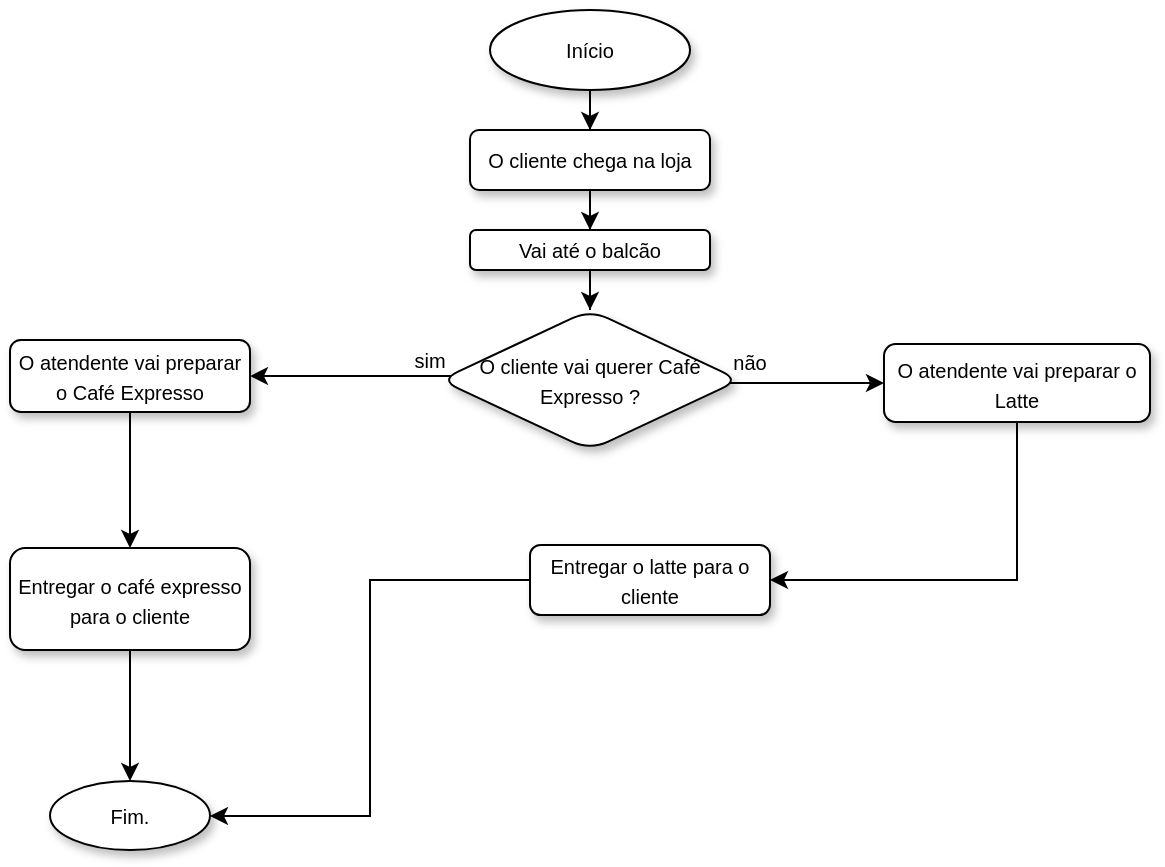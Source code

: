 <mxfile version="26.0.16" pages="11">
  <diagram name="exercicio1" id="LzyFSSV19Kv0499Qqpmr">
    <mxGraphModel dx="875" dy="471" grid="1" gridSize="10" guides="1" tooltips="1" connect="1" arrows="1" fold="1" page="1" pageScale="1" pageWidth="827" pageHeight="1169" math="0" shadow="0">
      <root>
        <mxCell id="0" />
        <mxCell id="1" parent="0" />
        <mxCell id="FpgmUWMd26mMU1l8DCf6-3" value="" style="edgeStyle=orthogonalEdgeStyle;rounded=0;orthogonalLoop=1;jettySize=auto;html=1;" parent="1" source="FpgmUWMd26mMU1l8DCf6-1" target="FpgmUWMd26mMU1l8DCf6-2" edge="1">
          <mxGeometry relative="1" as="geometry" />
        </mxCell>
        <mxCell id="FpgmUWMd26mMU1l8DCf6-1" value="&lt;font style=&quot;vertical-align: inherit;&quot;&gt;&lt;font style=&quot;vertical-align: inherit;&quot;&gt;&lt;font style=&quot;vertical-align: inherit;&quot;&gt;&lt;font style=&quot;vertical-align: inherit; font-size: 10px;&quot;&gt;Início&lt;/font&gt;&lt;/font&gt;&lt;/font&gt;&lt;/font&gt;" style="ellipse;whiteSpace=wrap;html=1;shadow=1;" parent="1" vertex="1">
          <mxGeometry x="340" y="30" width="100" height="40" as="geometry" />
        </mxCell>
        <mxCell id="FpgmUWMd26mMU1l8DCf6-9" value="" style="edgeStyle=orthogonalEdgeStyle;rounded=0;orthogonalLoop=1;jettySize=auto;html=1;" parent="1" source="FpgmUWMd26mMU1l8DCf6-2" target="FpgmUWMd26mMU1l8DCf6-8" edge="1">
          <mxGeometry relative="1" as="geometry" />
        </mxCell>
        <mxCell id="FpgmUWMd26mMU1l8DCf6-2" value="&lt;font style=&quot;vertical-align: inherit;&quot;&gt;&lt;font style=&quot;vertical-align: inherit;&quot;&gt;&lt;font style=&quot;vertical-align: inherit;&quot;&gt;&lt;font style=&quot;vertical-align: inherit; font-size: 10px;&quot;&gt;O cliente chega na loja&lt;/font&gt;&lt;/font&gt;&lt;/font&gt;&lt;/font&gt;" style="whiteSpace=wrap;html=1;rounded=1;glass=0;shadow=1;" parent="1" vertex="1">
          <mxGeometry x="330" y="90" width="120" height="30" as="geometry" />
        </mxCell>
        <mxCell id="FpgmUWMd26mMU1l8DCf6-11" value="" style="edgeStyle=orthogonalEdgeStyle;rounded=0;orthogonalLoop=1;jettySize=auto;html=1;" parent="1" source="FpgmUWMd26mMU1l8DCf6-8" target="FpgmUWMd26mMU1l8DCf6-10" edge="1">
          <mxGeometry relative="1" as="geometry" />
        </mxCell>
        <mxCell id="FpgmUWMd26mMU1l8DCf6-8" value="&lt;font style=&quot;vertical-align: inherit;&quot;&gt;&lt;font style=&quot;vertical-align: inherit;&quot;&gt;&lt;font style=&quot;vertical-align: inherit;&quot;&gt;&lt;font style=&quot;vertical-align: inherit;&quot;&gt;&lt;font style=&quot;vertical-align: inherit;&quot;&gt;&lt;font style=&quot;vertical-align: inherit; font-size: 10px;&quot;&gt;Vai até o balcão&lt;/font&gt;&lt;/font&gt;&lt;/font&gt;&lt;/font&gt;&lt;/font&gt;&lt;/font&gt;" style="whiteSpace=wrap;html=1;rounded=1;glass=0;shadow=1;" parent="1" vertex="1">
          <mxGeometry x="330" y="140" width="120" height="20" as="geometry" />
        </mxCell>
        <mxCell id="FpgmUWMd26mMU1l8DCf6-20" value="" style="edgeStyle=orthogonalEdgeStyle;rounded=0;orthogonalLoop=1;jettySize=auto;html=1;exitX=0.943;exitY=0.521;exitDx=0;exitDy=0;exitPerimeter=0;entryX=0;entryY=0.5;entryDx=0;entryDy=0;" parent="1" source="FpgmUWMd26mMU1l8DCf6-10" target="FpgmUWMd26mMU1l8DCf6-22" edge="1">
          <mxGeometry relative="1" as="geometry">
            <mxPoint x="545" y="216" as="targetPoint" />
          </mxGeometry>
        </mxCell>
        <mxCell id="FpgmUWMd26mMU1l8DCf6-26" value="" style="edgeStyle=orthogonalEdgeStyle;rounded=0;orthogonalLoop=1;jettySize=auto;html=1;exitX=0.051;exitY=0.472;exitDx=0;exitDy=0;exitPerimeter=0;" parent="1" source="FpgmUWMd26mMU1l8DCf6-10" target="FpgmUWMd26mMU1l8DCf6-25" edge="1">
          <mxGeometry relative="1" as="geometry" />
        </mxCell>
        <mxCell id="FpgmUWMd26mMU1l8DCf6-10" value="&lt;font style=&quot;vertical-align: inherit;&quot;&gt;&lt;font style=&quot;vertical-align: inherit; font-size: 10px;&quot;&gt;&lt;font style=&quot;vertical-align: inherit;&quot;&gt;&lt;font style=&quot;vertical-align: inherit;&quot;&gt;O cliente vai querer Café Expresso ?&lt;/font&gt;&lt;/font&gt;&lt;/font&gt;&lt;/font&gt;" style="rhombus;whiteSpace=wrap;html=1;rounded=1;glass=0;shadow=1;" parent="1" vertex="1">
          <mxGeometry x="315" y="180" width="150" height="70" as="geometry" />
        </mxCell>
        <mxCell id="FpgmUWMd26mMU1l8DCf6-14" value="&lt;font style=&quot;font-size: 10px;&quot;&gt;não&lt;/font&gt;" style="text;html=1;align=center;verticalAlign=middle;whiteSpace=wrap;rounded=0;" parent="1" vertex="1">
          <mxGeometry x="440" y="191" width="60" height="30" as="geometry" />
        </mxCell>
        <mxCell id="FpgmUWMd26mMU1l8DCf6-32" value="" style="edgeStyle=orthogonalEdgeStyle;rounded=0;orthogonalLoop=1;jettySize=auto;html=1;" parent="1" source="FpgmUWMd26mMU1l8DCf6-22" target="FpgmUWMd26mMU1l8DCf6-31" edge="1">
          <mxGeometry relative="1" as="geometry">
            <Array as="points">
              <mxPoint x="604" y="315" />
            </Array>
          </mxGeometry>
        </mxCell>
        <mxCell id="FpgmUWMd26mMU1l8DCf6-22" value="&lt;span style=&quot;font-size: 10px;&quot;&gt;O atendente vai preparar o Latte&lt;/span&gt;" style="whiteSpace=wrap;html=1;rounded=1;glass=0;shadow=1;" parent="1" vertex="1">
          <mxGeometry x="537" y="197" width="133" height="39" as="geometry" />
        </mxCell>
        <mxCell id="FpgmUWMd26mMU1l8DCf6-30" value="" style="edgeStyle=orthogonalEdgeStyle;rounded=0;orthogonalLoop=1;jettySize=auto;html=1;" parent="1" source="FpgmUWMd26mMU1l8DCf6-25" target="FpgmUWMd26mMU1l8DCf6-29" edge="1">
          <mxGeometry relative="1" as="geometry" />
        </mxCell>
        <mxCell id="FpgmUWMd26mMU1l8DCf6-25" value="&lt;font style=&quot;font-size: 10px;&quot;&gt;O atendente vai preparar o Café Expresso&lt;/font&gt;" style="whiteSpace=wrap;html=1;rounded=1;glass=0;shadow=1;" parent="1" vertex="1">
          <mxGeometry x="100" y="195" width="120" height="36" as="geometry" />
        </mxCell>
        <mxCell id="FpgmUWMd26mMU1l8DCf6-34" value="" style="edgeStyle=orthogonalEdgeStyle;rounded=0;orthogonalLoop=1;jettySize=auto;html=1;" parent="1" source="FpgmUWMd26mMU1l8DCf6-29" target="FpgmUWMd26mMU1l8DCf6-33" edge="1">
          <mxGeometry relative="1" as="geometry" />
        </mxCell>
        <mxCell id="FpgmUWMd26mMU1l8DCf6-29" value="&lt;font style=&quot;font-size: 10px;&quot;&gt;Entregar o café expresso para o cliente&lt;/font&gt;" style="whiteSpace=wrap;html=1;rounded=1;glass=0;shadow=1;" parent="1" vertex="1">
          <mxGeometry x="100" y="299" width="120" height="51" as="geometry" />
        </mxCell>
        <mxCell id="FpgmUWMd26mMU1l8DCf6-31" value="&lt;font style=&quot;font-size: 10px;&quot;&gt;Entregar o latte para o cliente&lt;/font&gt;" style="whiteSpace=wrap;html=1;rounded=1;glass=0;shadow=1;" parent="1" vertex="1">
          <mxGeometry x="360" y="297.5" width="120" height="35" as="geometry" />
        </mxCell>
        <mxCell id="FpgmUWMd26mMU1l8DCf6-33" value="&lt;font style=&quot;font-size: 10px;&quot;&gt;Fim.&lt;/font&gt;" style="ellipse;whiteSpace=wrap;html=1;rounded=1;glass=0;shadow=1;" parent="1" vertex="1">
          <mxGeometry x="120" y="415.5" width="80" height="34.5" as="geometry" />
        </mxCell>
        <mxCell id="FpgmUWMd26mMU1l8DCf6-35" style="edgeStyle=orthogonalEdgeStyle;rounded=0;orthogonalLoop=1;jettySize=auto;html=1;" parent="1" source="FpgmUWMd26mMU1l8DCf6-31" target="FpgmUWMd26mMU1l8DCf6-33" edge="1">
          <mxGeometry relative="1" as="geometry">
            <Array as="points">
              <mxPoint x="280" y="315" />
              <mxPoint x="280" y="433" />
            </Array>
          </mxGeometry>
        </mxCell>
        <mxCell id="FpgmUWMd26mMU1l8DCf6-36" value="&lt;span style=&quot;font-size: 10px;&quot;&gt;sim&lt;/span&gt;" style="text;html=1;align=center;verticalAlign=middle;whiteSpace=wrap;rounded=0;" parent="1" vertex="1">
          <mxGeometry x="280" y="190" width="60" height="30" as="geometry" />
        </mxCell>
      </root>
    </mxGraphModel>
  </diagram>
  <diagram id="RUnypsVdY3TiSdhE-9SY" name="exercico2">
    <mxGraphModel dx="1050" dy="565" grid="1" gridSize="10" guides="1" tooltips="1" connect="1" arrows="1" fold="1" page="1" pageScale="1" pageWidth="827" pageHeight="1169" math="0" shadow="0">
      <root>
        <mxCell id="0" />
        <mxCell id="1" parent="0" />
        <mxCell id="6DXZ8bFYtq37BVKiwOsS-3" value="" style="edgeStyle=orthogonalEdgeStyle;rounded=0;orthogonalLoop=1;jettySize=auto;html=1;" parent="1" source="6DXZ8bFYtq37BVKiwOsS-1" target="6DXZ8bFYtq37BVKiwOsS-2" edge="1">
          <mxGeometry relative="1" as="geometry" />
        </mxCell>
        <mxCell id="6DXZ8bFYtq37BVKiwOsS-1" value="&lt;font style=&quot;font-size: 10px;&quot;&gt;Inicio&lt;/font&gt;" style="ellipse;whiteSpace=wrap;html=1;shadow=1;" parent="1" vertex="1">
          <mxGeometry x="273.5" y="20" width="90" height="40" as="geometry" />
        </mxCell>
        <mxCell id="F1xMZQqGolJwO263UIr9-2" value="" style="edgeStyle=orthogonalEdgeStyle;rounded=0;orthogonalLoop=1;jettySize=auto;html=1;" parent="1" source="6DXZ8bFYtq37BVKiwOsS-2" target="F1xMZQqGolJwO263UIr9-1" edge="1">
          <mxGeometry relative="1" as="geometry" />
        </mxCell>
        <mxCell id="6DXZ8bFYtq37BVKiwOsS-2" value="&lt;font style=&quot;font-size: 10px;&quot;&gt;a pessoa vai verificar o clima do dia&lt;/font&gt;" style="whiteSpace=wrap;html=1;shadow=1;rounded=1;arcSize=23;" parent="1" vertex="1">
          <mxGeometry x="261" y="100" width="115" height="40" as="geometry" />
        </mxCell>
        <mxCell id="R8GO_xBlfPgvCmj4ufsa-2" value="" style="edgeStyle=orthogonalEdgeStyle;rounded=0;orthogonalLoop=1;jettySize=auto;html=1;exitX=0.064;exitY=0.545;exitDx=0;exitDy=0;exitPerimeter=0;" parent="1" source="F1xMZQqGolJwO263UIr9-1" target="R8GO_xBlfPgvCmj4ufsa-1" edge="1">
          <mxGeometry relative="1" as="geometry" />
        </mxCell>
        <mxCell id="R8GO_xBlfPgvCmj4ufsa-7" value="" style="edgeStyle=orthogonalEdgeStyle;rounded=0;orthogonalLoop=1;jettySize=auto;html=1;exitX=0.936;exitY=0.5;exitDx=0;exitDy=0;exitPerimeter=0;" parent="1" source="F1xMZQqGolJwO263UIr9-1" target="R8GO_xBlfPgvCmj4ufsa-6" edge="1">
          <mxGeometry relative="1" as="geometry" />
        </mxCell>
        <mxCell id="F1xMZQqGolJwO263UIr9-1" value="&lt;font style=&quot;font-size: 10px;&quot;&gt;está calor?&lt;/font&gt;" style="rhombus;whiteSpace=wrap;html=1;shadow=1;rounded=1;arcSize=23;" parent="1" vertex="1">
          <mxGeometry x="260" y="170" width="117.5" height="60" as="geometry" />
        </mxCell>
        <mxCell id="R8GO_xBlfPgvCmj4ufsa-1" value="&lt;font style=&quot;font-size: 10px;&quot;&gt;a pessoa vai vestir roupas leves e frescas&lt;/font&gt;" style="whiteSpace=wrap;html=1;shadow=1;rounded=1;arcSize=23;" parent="1" vertex="1">
          <mxGeometry x="50" y="182" width="130" height="42" as="geometry" />
        </mxCell>
        <mxCell id="R8GO_xBlfPgvCmj4ufsa-3" value="&lt;font style=&quot;font-size: 10px;&quot;&gt;sim&lt;/font&gt;" style="text;html=1;align=center;verticalAlign=middle;whiteSpace=wrap;rounded=0;" parent="1" vertex="1">
          <mxGeometry x="223" y="177" width="60" height="30" as="geometry" />
        </mxCell>
        <mxCell id="R8GO_xBlfPgvCmj4ufsa-15" value="" style="edgeStyle=orthogonalEdgeStyle;rounded=0;orthogonalLoop=1;jettySize=auto;html=1;" parent="1" source="R8GO_xBlfPgvCmj4ufsa-6" target="R8GO_xBlfPgvCmj4ufsa-9" edge="1">
          <mxGeometry relative="1" as="geometry" />
        </mxCell>
        <mxCell id="R8GO_xBlfPgvCmj4ufsa-6" value="&lt;font style=&quot;font-size: 10px;&quot;&gt;a pessoa vai vestir roupas de frio um casaco por exemplo&lt;/font&gt;" style="whiteSpace=wrap;html=1;shadow=1;rounded=1;arcSize=23;" parent="1" vertex="1">
          <mxGeometry x="456.25" y="175" width="123.75" height="50" as="geometry" />
        </mxCell>
        <mxCell id="R8GO_xBlfPgvCmj4ufsa-8" value="&lt;span style=&quot;font-size: 10px;&quot;&gt;não&lt;/span&gt;" style="text;html=1;align=center;verticalAlign=middle;whiteSpace=wrap;rounded=0;" parent="1" vertex="1">
          <mxGeometry x="354" y="174" width="60" height="30" as="geometry" />
        </mxCell>
        <mxCell id="R8GO_xBlfPgvCmj4ufsa-12" value="" style="edgeStyle=orthogonalEdgeStyle;rounded=0;orthogonalLoop=1;jettySize=auto;html=1;exitX=0.038;exitY=0.516;exitDx=0;exitDy=0;exitPerimeter=0;" parent="1" source="R8GO_xBlfPgvCmj4ufsa-9" target="R8GO_xBlfPgvCmj4ufsa-11" edge="1">
          <mxGeometry relative="1" as="geometry" />
        </mxCell>
        <mxCell id="R8GO_xBlfPgvCmj4ufsa-20" value="" style="edgeStyle=orthogonalEdgeStyle;rounded=0;orthogonalLoop=1;jettySize=auto;html=1;exitX=0.969;exitY=0.5;exitDx=0;exitDy=0;exitPerimeter=0;" parent="1" source="R8GO_xBlfPgvCmj4ufsa-9" target="R8GO_xBlfPgvCmj4ufsa-19" edge="1">
          <mxGeometry relative="1" as="geometry" />
        </mxCell>
        <mxCell id="R8GO_xBlfPgvCmj4ufsa-9" value="&lt;font style=&quot;font-size: 10px;&quot;&gt;o dia tem previsão de chuva?&lt;/font&gt;" style="rhombus;whiteSpace=wrap;html=1;shadow=1;rounded=1;arcSize=23;" parent="1" vertex="1">
          <mxGeometry x="452.18" y="260" width="131.88" height="80" as="geometry" />
        </mxCell>
        <mxCell id="R8GO_xBlfPgvCmj4ufsa-22" value="" style="edgeStyle=orthogonalEdgeStyle;rounded=0;orthogonalLoop=1;jettySize=auto;html=1;" parent="1" source="R8GO_xBlfPgvCmj4ufsa-11" target="R8GO_xBlfPgvCmj4ufsa-21" edge="1">
          <mxGeometry relative="1" as="geometry" />
        </mxCell>
        <mxCell id="R8GO_xBlfPgvCmj4ufsa-11" value="&lt;font style=&quot;font-size: 10px;&quot;&gt;pode sair de casa sem o guarda-chuva&lt;/font&gt;" style="whiteSpace=wrap;html=1;shadow=1;rounded=1;arcSize=23;" parent="1" vertex="1">
          <mxGeometry x="273.5" y="330" width="120" height="40" as="geometry" />
        </mxCell>
        <mxCell id="R8GO_xBlfPgvCmj4ufsa-16" value="&lt;span style=&quot;font-size: 10px;&quot;&gt;não&lt;/span&gt;" style="text;html=1;align=center;verticalAlign=middle;whiteSpace=wrap;rounded=0;" parent="1" vertex="1">
          <mxGeometry x="414" y="277" width="60" height="30" as="geometry" />
        </mxCell>
        <mxCell id="R8GO_xBlfPgvCmj4ufsa-17" value="&lt;font style=&quot;font-size: 10px;&quot;&gt;sim&lt;/font&gt;" style="text;html=1;align=center;verticalAlign=middle;whiteSpace=wrap;rounded=0;" parent="1" vertex="1">
          <mxGeometry x="570" y="277" width="60" height="30" as="geometry" />
        </mxCell>
        <mxCell id="R8GO_xBlfPgvCmj4ufsa-18" style="edgeStyle=orthogonalEdgeStyle;rounded=0;orthogonalLoop=1;jettySize=auto;html=1;entryX=0.164;entryY=0.318;entryDx=0;entryDy=0;entryPerimeter=0;" parent="1" source="R8GO_xBlfPgvCmj4ufsa-1" target="R8GO_xBlfPgvCmj4ufsa-9" edge="1">
          <mxGeometry relative="1" as="geometry">
            <Array as="points">
              <mxPoint x="121" y="250" />
              <mxPoint x="474" y="250" />
            </Array>
          </mxGeometry>
        </mxCell>
        <mxCell id="R8GO_xBlfPgvCmj4ufsa-26" style="edgeStyle=orthogonalEdgeStyle;rounded=0;orthogonalLoop=1;jettySize=auto;html=1;entryX=1;entryY=0.5;entryDx=0;entryDy=0;" parent="1" source="R8GO_xBlfPgvCmj4ufsa-19" target="R8GO_xBlfPgvCmj4ufsa-21" edge="1">
          <mxGeometry relative="1" as="geometry">
            <Array as="points">
              <mxPoint x="700" y="455" />
            </Array>
          </mxGeometry>
        </mxCell>
        <mxCell id="R8GO_xBlfPgvCmj4ufsa-19" value="&lt;font style=&quot;font-size: 10px;&quot;&gt;pegar o guarda-chuva&lt;/font&gt;" style="whiteSpace=wrap;html=1;shadow=1;rounded=1;arcSize=23;" parent="1" vertex="1">
          <mxGeometry x="640" y="330" width="120" height="40" as="geometry" />
        </mxCell>
        <mxCell id="R8GO_xBlfPgvCmj4ufsa-25" value="" style="edgeStyle=orthogonalEdgeStyle;rounded=0;orthogonalLoop=1;jettySize=auto;html=1;" parent="1" source="R8GO_xBlfPgvCmj4ufsa-21" target="R8GO_xBlfPgvCmj4ufsa-24" edge="1">
          <mxGeometry relative="1" as="geometry" />
        </mxCell>
        <mxCell id="R8GO_xBlfPgvCmj4ufsa-21" value="&lt;font style=&quot;font-size: 10px;&quot;&gt;sair de casa&amp;nbsp;&lt;/font&gt;" style="whiteSpace=wrap;html=1;shadow=1;rounded=1;arcSize=23;" parent="1" vertex="1">
          <mxGeometry x="276" y="440" width="116.5" height="30" as="geometry" />
        </mxCell>
        <mxCell id="R8GO_xBlfPgvCmj4ufsa-24" value="&lt;font style=&quot;font-size: 10px;&quot;&gt;Fim.&lt;/font&gt;" style="ellipse;whiteSpace=wrap;html=1;shadow=1;rounded=1;arcSize=23;" parent="1" vertex="1">
          <mxGeometry x="84.5" y="437" width="72.25" height="35" as="geometry" />
        </mxCell>
      </root>
    </mxGraphModel>
  </diagram>
  <diagram id="o5gliTN4sPgV5yCNvnCf" name="exercicio03">
    <mxGraphModel dx="1687" dy="918" grid="1" gridSize="10" guides="1" tooltips="1" connect="1" arrows="1" fold="1" page="1" pageScale="1" pageWidth="827" pageHeight="1169" math="0" shadow="0">
      <root>
        <mxCell id="0" />
        <mxCell id="1" parent="0" />
        <mxCell id="Y1_zCfDmHpQ_-ihY2MlN-2" value="" style="edgeStyle=orthogonalEdgeStyle;rounded=0;orthogonalLoop=1;jettySize=auto;html=1;" parent="1" source="dw7qdCY8uV6_UqUB94FV-1" target="Y1_zCfDmHpQ_-ihY2MlN-1" edge="1">
          <mxGeometry relative="1" as="geometry" />
        </mxCell>
        <mxCell id="dw7qdCY8uV6_UqUB94FV-1" value="&lt;font style=&quot;font-size: 10px;&quot;&gt;Inicio&lt;/font&gt;" style="ellipse;whiteSpace=wrap;html=1;shadow=1;" parent="1" vertex="1">
          <mxGeometry x="203" y="20" width="80" height="40" as="geometry" />
        </mxCell>
        <mxCell id="Y1_zCfDmHpQ_-ihY2MlN-6" value="" style="edgeStyle=orthogonalEdgeStyle;rounded=0;orthogonalLoop=1;jettySize=auto;html=1;" parent="1" source="Y1_zCfDmHpQ_-ihY2MlN-1" target="Y1_zCfDmHpQ_-ihY2MlN-5" edge="1">
          <mxGeometry relative="1" as="geometry" />
        </mxCell>
        <mxCell id="Y1_zCfDmHpQ_-ihY2MlN-1" value="&lt;font style=&quot;font-size: 10px;&quot;&gt;O motorista vai informar o tempo em horas ficado no estacionamento&amp;nbsp;&lt;/font&gt;" style="whiteSpace=wrap;html=1;shadow=1;rounded=1;" parent="1" vertex="1">
          <mxGeometry x="160" y="90" width="166" height="40" as="geometry" />
        </mxCell>
        <mxCell id="Y1_zCfDmHpQ_-ihY2MlN-8" value="" style="edgeStyle=orthogonalEdgeStyle;rounded=0;orthogonalLoop=1;jettySize=auto;html=1;" parent="1" source="Y1_zCfDmHpQ_-ihY2MlN-5" target="Y1_zCfDmHpQ_-ihY2MlN-7" edge="1">
          <mxGeometry relative="1" as="geometry">
            <Array as="points">
              <mxPoint x="110" y="205" />
            </Array>
          </mxGeometry>
        </mxCell>
        <mxCell id="TGmDQ0VWojUxESYYyNB0-1" style="edgeStyle=orthogonalEdgeStyle;rounded=0;orthogonalLoop=1;jettySize=auto;html=1;entryX=0.5;entryY=0;entryDx=0;entryDy=0;" parent="1" source="Y1_zCfDmHpQ_-ihY2MlN-5" target="Y1_zCfDmHpQ_-ihY2MlN-13" edge="1">
          <mxGeometry relative="1" as="geometry">
            <Array as="points">
              <mxPoint x="443" y="205" />
            </Array>
          </mxGeometry>
        </mxCell>
        <mxCell id="Y1_zCfDmHpQ_-ihY2MlN-5" value="&lt;font style=&quot;font-size: 10px;&quot;&gt;O tempo foi de até 1 hora ?&lt;/font&gt;" style="rhombus;whiteSpace=wrap;html=1;shadow=1;rounded=1;" parent="1" vertex="1">
          <mxGeometry x="157.75" y="170" width="170.5" height="70" as="geometry" />
        </mxCell>
        <mxCell id="NAwh9zqeP2Oqc5Sn7m73-22" style="edgeStyle=orthogonalEdgeStyle;rounded=0;orthogonalLoop=1;jettySize=auto;html=1;entryX=0.5;entryY=0;entryDx=0;entryDy=0;" edge="1" parent="1" source="Y1_zCfDmHpQ_-ihY2MlN-7" target="NAwh9zqeP2Oqc5Sn7m73-18">
          <mxGeometry relative="1" as="geometry" />
        </mxCell>
        <mxCell id="Y1_zCfDmHpQ_-ihY2MlN-7" value="&lt;font style=&quot;font-size: 10px;&quot;&gt;O valor cobrado será de R$ 15, 00&lt;/font&gt;" style="whiteSpace=wrap;html=1;shadow=1;rounded=1;" parent="1" vertex="1">
          <mxGeometry x="50" y="270" width="120" height="40" as="geometry" />
        </mxCell>
        <mxCell id="Y1_zCfDmHpQ_-ihY2MlN-9" value="&lt;font style=&quot;font-size: 10px;&quot;&gt;sim&lt;/font&gt;" style="text;html=1;align=center;verticalAlign=middle;whiteSpace=wrap;rounded=0;" parent="1" vertex="1">
          <mxGeometry x="110" y="180" width="60" height="30" as="geometry" />
        </mxCell>
        <mxCell id="TGmDQ0VWojUxESYYyNB0-2" style="edgeStyle=orthogonalEdgeStyle;rounded=0;orthogonalLoop=1;jettySize=auto;html=1;entryX=0.5;entryY=0;entryDx=0;entryDy=0;" parent="1" source="Y1_zCfDmHpQ_-ihY2MlN-13" target="Y1_zCfDmHpQ_-ihY2MlN-18" edge="1">
          <mxGeometry relative="1" as="geometry">
            <Array as="points">
              <mxPoint x="275" y="298" />
            </Array>
          </mxGeometry>
        </mxCell>
        <mxCell id="TGmDQ0VWojUxESYYyNB0-4" value="" style="edgeStyle=orthogonalEdgeStyle;rounded=0;orthogonalLoop=1;jettySize=auto;html=1;" parent="1" source="Y1_zCfDmHpQ_-ihY2MlN-13" target="TGmDQ0VWojUxESYYyNB0-3" edge="1">
          <mxGeometry relative="1" as="geometry">
            <Array as="points">
              <mxPoint x="640" y="298" />
            </Array>
          </mxGeometry>
        </mxCell>
        <mxCell id="Y1_zCfDmHpQ_-ihY2MlN-13" value="&lt;span style=&quot;font-size: 10px; background-color: transparent; color: light-dark(rgb(0, 0, 0), rgb(255, 255, 255));&quot;&gt;O tempo foi mais de 1 hora até 7&amp;nbsp;&lt;/span&gt;&lt;span style=&quot;background-color: transparent; color: light-dark(rgb(0, 0, 0), rgb(255, 255, 255)); font-size: 10px;&quot;&gt;horas&lt;/span&gt;&lt;div&gt;&lt;span style=&quot;background-color: transparent; color: light-dark(rgb(0, 0, 0), rgb(255, 255, 255)); font-size: 10px;&quot;&gt;&amp;nbsp;&lt;/span&gt;&lt;span style=&quot;background-color: transparent; color: light-dark(rgb(0, 0, 0), rgb(255, 255, 255)); font-size: 10px;&quot;&gt;(tempo &amp;gt; 1 hora) e (tempo &amp;lt; 7 horas) ?&lt;/span&gt;&lt;/div&gt;" style="rhombus;whiteSpace=wrap;html=1;rounded=1;shadow=1;align=center;" parent="1" vertex="1">
          <mxGeometry x="326" y="245" width="234" height="105" as="geometry" />
        </mxCell>
        <mxCell id="Y1_zCfDmHpQ_-ihY2MlN-15" value="&lt;span style=&quot;font-size: 10px;&quot;&gt;não&lt;/span&gt;" style="text;html=1;align=center;verticalAlign=middle;whiteSpace=wrap;rounded=0;" parent="1" vertex="1">
          <mxGeometry x="310" y="180" width="60" height="30" as="geometry" />
        </mxCell>
        <mxCell id="NAwh9zqeP2Oqc5Sn7m73-23" style="edgeStyle=orthogonalEdgeStyle;rounded=0;orthogonalLoop=1;jettySize=auto;html=1;" edge="1" parent="1" source="Y1_zCfDmHpQ_-ihY2MlN-18" target="NAwh9zqeP2Oqc5Sn7m73-18">
          <mxGeometry relative="1" as="geometry" />
        </mxCell>
        <mxCell id="Y1_zCfDmHpQ_-ihY2MlN-18" value="&lt;font style=&quot;font-size: 10px;&quot;&gt;O valor cobrado será R$ 15, 00 + R$ 3, 00 por hora adicional&amp;nbsp;&lt;/font&gt;&lt;span style=&quot;background-color: transparent; color: light-dark(rgb(0, 0, 0), rgb(255, 255, 255)); font-size: 9px;&quot;&gt;&amp;nbsp;&lt;/span&gt;&lt;div&gt;&lt;span style=&quot;background-color: transparent; color: light-dark(rgb(0, 0, 0), rgb(255, 255, 255)); font-size: 9px;&quot;&gt;total = 15 + (tempo-1) * 3&lt;/span&gt;&lt;/div&gt;" style="rounded=1;whiteSpace=wrap;html=1;shadow=1;" parent="1" vertex="1">
          <mxGeometry x="170" y="350" width="210" height="40" as="geometry" />
        </mxCell>
        <mxCell id="Y1_zCfDmHpQ_-ihY2MlN-20" value="&lt;font style=&quot;font-size: 10px;&quot;&gt;sim&lt;/font&gt;" style="text;html=1;align=center;verticalAlign=middle;whiteSpace=wrap;rounded=0;" parent="1" vertex="1">
          <mxGeometry x="283" y="270" width="60" height="30" as="geometry" />
        </mxCell>
        <mxCell id="TGmDQ0VWojUxESYYyNB0-7" value="" style="edgeStyle=orthogonalEdgeStyle;rounded=0;orthogonalLoop=1;jettySize=auto;html=1;" parent="1" source="TGmDQ0VWojUxESYYyNB0-3" target="TGmDQ0VWojUxESYYyNB0-6" edge="1">
          <mxGeometry relative="1" as="geometry" />
        </mxCell>
        <mxCell id="NAwh9zqeP2Oqc5Sn7m73-2" value="" style="edgeStyle=orthogonalEdgeStyle;rounded=0;orthogonalLoop=1;jettySize=auto;html=1;" edge="1" parent="1" source="TGmDQ0VWojUxESYYyNB0-3" target="NAwh9zqeP2Oqc5Sn7m73-1">
          <mxGeometry relative="1" as="geometry">
            <Array as="points">
              <mxPoint x="770" y="440" />
            </Array>
          </mxGeometry>
        </mxCell>
        <mxCell id="TGmDQ0VWojUxESYYyNB0-3" value="&lt;span style=&quot;color: light-dark(rgb(0, 0, 0), rgb(255, 255, 255)); background-color: transparent; font-size: 10px;&quot;&gt;O tempo foi de 7 hora até 24&amp;nbsp;&lt;/span&gt;&lt;span style=&quot;color: light-dark(rgb(0, 0, 0), rgb(255, 255, 255)); background-color: transparent; font-size: 10px;&quot;&gt;horas&lt;/span&gt;&lt;div&gt;&lt;span style=&quot;background-color: transparent; color: light-dark(rgb(0, 0, 0), rgb(255, 255, 255)); font-size: 10px;&quot;&gt;&amp;nbsp;&lt;/span&gt;&lt;span style=&quot;background-color: transparent; color: light-dark(rgb(0, 0, 0), rgb(255, 255, 255)); font-size: 10px;&quot;&gt;(tempo &amp;gt;= 7 hora) e (tempo &amp;lt;=24 horas) ?&lt;/span&gt;&lt;/div&gt;" style="rhombus;whiteSpace=wrap;html=1;rounded=1;shadow=1;" parent="1" vertex="1">
          <mxGeometry x="525" y="390" width="230" height="100" as="geometry" />
        </mxCell>
        <mxCell id="TGmDQ0VWojUxESYYyNB0-5" value="&lt;span style=&quot;font-size: 10px;&quot;&gt;não&lt;/span&gt;" style="text;html=1;align=center;verticalAlign=middle;whiteSpace=wrap;rounded=0;" parent="1" vertex="1">
          <mxGeometry x="530" y="270" width="60" height="30" as="geometry" />
        </mxCell>
        <mxCell id="NAwh9zqeP2Oqc5Sn7m73-24" style="edgeStyle=orthogonalEdgeStyle;rounded=0;orthogonalLoop=1;jettySize=auto;html=1;" edge="1" parent="1" source="TGmDQ0VWojUxESYYyNB0-6" target="NAwh9zqeP2Oqc5Sn7m73-18">
          <mxGeometry relative="1" as="geometry" />
        </mxCell>
        <mxCell id="TGmDQ0VWojUxESYYyNB0-6" value="&lt;font style=&quot;font-size: 10px;&quot;&gt;O valor cobrado será de R$ 30, 00&lt;/font&gt;" style="whiteSpace=wrap;html=1;rounded=1;shadow=1;" parent="1" vertex="1">
          <mxGeometry x="300" y="425" width="170" height="30" as="geometry" />
        </mxCell>
        <mxCell id="TGmDQ0VWojUxESYYyNB0-8" value="&lt;font style=&quot;font-size: 10px;&quot;&gt;sim&lt;/font&gt;" style="text;html=1;align=center;verticalAlign=middle;whiteSpace=wrap;rounded=0;" parent="1" vertex="1">
          <mxGeometry x="490" y="407" width="60" height="30" as="geometry" />
        </mxCell>
        <mxCell id="NAwh9zqeP2Oqc5Sn7m73-5" value="" style="edgeStyle=orthogonalEdgeStyle;rounded=0;orthogonalLoop=1;jettySize=auto;html=1;" edge="1" parent="1" source="NAwh9zqeP2Oqc5Sn7m73-1" target="NAwh9zqeP2Oqc5Sn7m73-4">
          <mxGeometry relative="1" as="geometry" />
        </mxCell>
        <mxCell id="NAwh9zqeP2Oqc5Sn7m73-19" style="edgeStyle=orthogonalEdgeStyle;rounded=0;orthogonalLoop=1;jettySize=auto;html=1;entryX=0.5;entryY=0;entryDx=0;entryDy=0;" edge="1" parent="1" source="NAwh9zqeP2Oqc5Sn7m73-1" target="NAwh9zqeP2Oqc5Sn7m73-7">
          <mxGeometry relative="1" as="geometry">
            <Array as="points">
              <mxPoint x="937" y="550" />
              <mxPoint x="937" y="565" />
            </Array>
          </mxGeometry>
        </mxCell>
        <mxCell id="NAwh9zqeP2Oqc5Sn7m73-1" value="&lt;span style=&quot;color: light-dark(rgb(0, 0, 0), rgb(255, 255, 255)); background-color: transparent; font-size: 10px;&quot;&gt;O tempo foi de 24 hora até 34&amp;nbsp;&lt;/span&gt;&lt;span style=&quot;color: light-dark(rgb(0, 0, 0), rgb(255, 255, 255)); background-color: transparent; font-size: 10px;&quot;&gt;horas&lt;/span&gt;&lt;div&gt;&lt;span style=&quot;background-color: transparent; color: light-dark(rgb(0, 0, 0), rgb(255, 255, 255)); font-size: 10px;&quot;&gt;&amp;nbsp;&lt;/span&gt;&lt;span style=&quot;background-color: transparent; color: light-dark(rgb(0, 0, 0), rgb(255, 255, 255)); font-size: 10px;&quot;&gt;(tempo &amp;gt;= 24 hora) e (tempo &amp;lt;= 34 horas) ?&lt;/span&gt;&lt;/div&gt;" style="rhombus;whiteSpace=wrap;html=1;rounded=1;shadow=1;" vertex="1" parent="1">
          <mxGeometry x="660" y="500" width="230" height="100" as="geometry" />
        </mxCell>
        <mxCell id="NAwh9zqeP2Oqc5Sn7m73-3" value="&lt;span style=&quot;font-size: 10px;&quot;&gt;não&lt;/span&gt;" style="text;html=1;align=center;verticalAlign=middle;whiteSpace=wrap;rounded=0;" vertex="1" parent="1">
          <mxGeometry x="724" y="407" width="60" height="30" as="geometry" />
        </mxCell>
        <mxCell id="NAwh9zqeP2Oqc5Sn7m73-25" style="edgeStyle=orthogonalEdgeStyle;rounded=0;orthogonalLoop=1;jettySize=auto;html=1;" edge="1" parent="1" source="NAwh9zqeP2Oqc5Sn7m73-4" target="NAwh9zqeP2Oqc5Sn7m73-18">
          <mxGeometry relative="1" as="geometry" />
        </mxCell>
        <mxCell id="NAwh9zqeP2Oqc5Sn7m73-4" value="&lt;font style=&quot;font-size: 10px;&quot;&gt;O valor cobrado será de R$ 30,00 + R$ 3,00 por hora adicional&lt;/font&gt;&lt;div&gt;&lt;font style=&quot;font-size: 10px;&quot;&gt;total = 30 + (tempo - 24) * 3&lt;/font&gt;&lt;/div&gt;" style="whiteSpace=wrap;html=1;rounded=1;shadow=1;" vertex="1" parent="1">
          <mxGeometry x="328.25" y="525" width="195" height="50" as="geometry" />
        </mxCell>
        <mxCell id="NAwh9zqeP2Oqc5Sn7m73-6" value="&lt;font style=&quot;font-size: 10px;&quot;&gt;sim&lt;/font&gt;" style="text;html=1;align=center;verticalAlign=middle;whiteSpace=wrap;rounded=0;" vertex="1" parent="1">
          <mxGeometry x="620" y="520" width="60" height="30" as="geometry" />
        </mxCell>
        <mxCell id="NAwh9zqeP2Oqc5Sn7m73-13" value="" style="edgeStyle=orthogonalEdgeStyle;rounded=0;orthogonalLoop=1;jettySize=auto;html=1;" edge="1" parent="1" source="NAwh9zqeP2Oqc5Sn7m73-7" target="NAwh9zqeP2Oqc5Sn7m73-12">
          <mxGeometry relative="1" as="geometry" />
        </mxCell>
        <mxCell id="NAwh9zqeP2Oqc5Sn7m73-21" style="edgeStyle=orthogonalEdgeStyle;rounded=0;orthogonalLoop=1;jettySize=auto;html=1;entryX=1;entryY=0.5;entryDx=0;entryDy=0;" edge="1" parent="1" source="NAwh9zqeP2Oqc5Sn7m73-7" target="NAwh9zqeP2Oqc5Sn7m73-15">
          <mxGeometry relative="1" as="geometry" />
        </mxCell>
        <mxCell id="NAwh9zqeP2Oqc5Sn7m73-7" value="&lt;span style=&quot;color: light-dark(rgb(0, 0, 0), rgb(255, 255, 255)); background-color: transparent; font-size: 10px;&quot;&gt;O tempo foi de 34 hora até 48&amp;nbsp;&lt;/span&gt;&lt;span style=&quot;color: light-dark(rgb(0, 0, 0), rgb(255, 255, 255)); background-color: transparent; font-size: 10px;&quot;&gt;horas&lt;/span&gt;&lt;div&gt;&lt;span style=&quot;background-color: transparent; color: light-dark(rgb(0, 0, 0), rgb(255, 255, 255)); font-size: 10px;&quot;&gt;&amp;nbsp;&lt;/span&gt;&lt;span style=&quot;background-color: transparent; color: light-dark(rgb(0, 0, 0), rgb(255, 255, 255)); font-size: 10px;&quot;&gt;(tempo &amp;gt;= 34 hora) e (tempo &amp;lt;= 48 horas) ?&lt;/span&gt;&lt;/div&gt;" style="rhombus;whiteSpace=wrap;html=1;rounded=1;shadow=1;" vertex="1" parent="1">
          <mxGeometry x="822.5" y="585" width="230" height="100" as="geometry" />
        </mxCell>
        <mxCell id="NAwh9zqeP2Oqc5Sn7m73-11" value="&lt;span style=&quot;font-size: 10px;&quot;&gt;não&lt;/span&gt;" style="text;html=1;align=center;verticalAlign=middle;whiteSpace=wrap;rounded=0;" vertex="1" parent="1">
          <mxGeometry x="860" y="520" width="60" height="30" as="geometry" />
        </mxCell>
        <mxCell id="NAwh9zqeP2Oqc5Sn7m73-26" style="edgeStyle=orthogonalEdgeStyle;rounded=0;orthogonalLoop=1;jettySize=auto;html=1;entryX=0.5;entryY=0;entryDx=0;entryDy=0;" edge="1" parent="1" source="NAwh9zqeP2Oqc5Sn7m73-12" target="NAwh9zqeP2Oqc5Sn7m73-18">
          <mxGeometry relative="1" as="geometry" />
        </mxCell>
        <mxCell id="NAwh9zqeP2Oqc5Sn7m73-12" value="&lt;font style=&quot;font-size: 10px;&quot;&gt;O valor cobrado vai ser de R$ 60,00&lt;/font&gt;" style="whiteSpace=wrap;html=1;rounded=1;shadow=1;" vertex="1" parent="1">
          <mxGeometry x="525" y="620" width="205" height="30" as="geometry" />
        </mxCell>
        <mxCell id="NAwh9zqeP2Oqc5Sn7m73-14" value="&lt;font style=&quot;font-size: 10px;&quot;&gt;sim&lt;/font&gt;" style="text;html=1;align=center;verticalAlign=middle;whiteSpace=wrap;rounded=0;" vertex="1" parent="1">
          <mxGeometry x="784" y="610" width="60" height="30" as="geometry" />
        </mxCell>
        <mxCell id="NAwh9zqeP2Oqc5Sn7m73-27" style="edgeStyle=orthogonalEdgeStyle;rounded=0;orthogonalLoop=1;jettySize=auto;html=1;" edge="1" parent="1" source="NAwh9zqeP2Oqc5Sn7m73-15" target="NAwh9zqeP2Oqc5Sn7m73-18">
          <mxGeometry relative="1" as="geometry" />
        </mxCell>
        <mxCell id="NAwh9zqeP2Oqc5Sn7m73-15" value="&lt;font style=&quot;font-size: 10px;&quot;&gt;O valor cobrado vai se de R$ 60, 00 + R$ 3,00 por hora adicional&lt;/font&gt;&lt;div&gt;&lt;font style=&quot;font-size: 10px;&quot;&gt;total =&lt;span style=&quot;background-color: transparent; color: light-dark(rgb(0, 0, 0), rgb(255, 255, 255));&quot;&gt;&amp;nbsp;(30 * (tempo // 24)) + ((tempo % 24) * 3)&lt;/span&gt;&lt;/font&gt;&lt;/div&gt;" style="whiteSpace=wrap;html=1;rounded=1;shadow=1;" vertex="1" parent="1">
          <mxGeometry x="599" y="720" width="245" height="60" as="geometry" />
        </mxCell>
        <mxCell id="NAwh9zqeP2Oqc5Sn7m73-17" value="&lt;span style=&quot;font-size: 10px;&quot;&gt;não&lt;/span&gt;" style="text;html=1;align=center;verticalAlign=middle;whiteSpace=wrap;rounded=0;" vertex="1" parent="1">
          <mxGeometry x="930" y="680" width="60" height="30" as="geometry" />
        </mxCell>
        <mxCell id="NAwh9zqeP2Oqc5Sn7m73-18" value="&lt;span style=&quot;font-size: 10px;&quot;&gt;Fim.&lt;/span&gt;" style="ellipse;whiteSpace=wrap;html=1;shadow=1;" vertex="1" parent="1">
          <mxGeometry x="70" y="730" width="80" height="40" as="geometry" />
        </mxCell>
      </root>
    </mxGraphModel>
  </diagram>
  <diagram id="b-0oaiy9r6FpCSEaQVXw" name="exercicio4">
    <mxGraphModel dx="1050" dy="565" grid="1" gridSize="10" guides="1" tooltips="1" connect="1" arrows="1" fold="1" page="1" pageScale="1" pageWidth="827" pageHeight="1169" math="0" shadow="0">
      <root>
        <mxCell id="0" />
        <mxCell id="1" parent="0" />
        <mxCell id="slKX_kOUd4sJ9-ozoMOi-2" value="" style="edgeStyle=orthogonalEdgeStyle;rounded=0;orthogonalLoop=1;jettySize=auto;html=1;" parent="1" source="Y_6Yy2CLX-2vImQg1bhn-1" target="slKX_kOUd4sJ9-ozoMOi-1" edge="1">
          <mxGeometry relative="1" as="geometry" />
        </mxCell>
        <mxCell id="Y_6Yy2CLX-2vImQg1bhn-1" value="&lt;font style=&quot;font-size: 10px;&quot;&gt;Inicio&lt;/font&gt;" style="ellipse;whiteSpace=wrap;html=1;shadow=1;" parent="1" vertex="1">
          <mxGeometry x="357.5" y="40" width="90" height="40" as="geometry" />
        </mxCell>
        <mxCell id="slKX_kOUd4sJ9-ozoMOi-4" value="" style="edgeStyle=orthogonalEdgeStyle;rounded=0;orthogonalLoop=1;jettySize=auto;html=1;" parent="1" source="slKX_kOUd4sJ9-ozoMOi-1" target="slKX_kOUd4sJ9-ozoMOi-3" edge="1">
          <mxGeometry relative="1" as="geometry" />
        </mxCell>
        <mxCell id="slKX_kOUd4sJ9-ozoMOi-1" value="&lt;font style=&quot;font-size: 10px;&quot;&gt;Pedir para o usuário digitar o nome&amp;nbsp;&lt;/font&gt;" style="whiteSpace=wrap;html=1;shadow=1;rounded=1;" parent="1" vertex="1">
          <mxGeometry x="325.5" y="110" width="155" height="30" as="geometry" />
        </mxCell>
        <mxCell id="slKX_kOUd4sJ9-ozoMOi-6" value="" style="edgeStyle=orthogonalEdgeStyle;rounded=0;orthogonalLoop=1;jettySize=auto;html=1;" parent="1" source="slKX_kOUd4sJ9-ozoMOi-3" target="slKX_kOUd4sJ9-ozoMOi-5" edge="1">
          <mxGeometry relative="1" as="geometry" />
        </mxCell>
        <mxCell id="slKX_kOUd4sJ9-ozoMOi-3" value="&lt;font style=&quot;font-size: 10px;&quot;&gt;guardar o nome do usuário na variável &quot;nome&quot;&lt;/font&gt;" style="whiteSpace=wrap;html=1;shadow=1;rounded=1;" parent="1" vertex="1">
          <mxGeometry x="320.5" y="172" width="165" height="40" as="geometry" />
        </mxCell>
        <mxCell id="slKX_kOUd4sJ9-ozoMOi-8" value="" style="edgeStyle=orthogonalEdgeStyle;rounded=0;orthogonalLoop=1;jettySize=auto;html=1;" parent="1" source="slKX_kOUd4sJ9-ozoMOi-5" target="slKX_kOUd4sJ9-ozoMOi-7" edge="1">
          <mxGeometry relative="1" as="geometry" />
        </mxCell>
        <mxCell id="slKX_kOUd4sJ9-ozoMOi-5" value="&lt;font style=&quot;font-size: 10px;&quot;&gt;exibir na tela do usuário &quot;Olá, &quot;+nome+&quot;!&quot;&lt;/font&gt;" style="whiteSpace=wrap;html=1;shadow=1;rounded=1;" parent="1" vertex="1">
          <mxGeometry x="300" y="247" width="205" height="33" as="geometry" />
        </mxCell>
        <mxCell id="slKX_kOUd4sJ9-ozoMOi-7" value="&lt;font style=&quot;font-size: 10px;&quot;&gt;Fim.&lt;/font&gt;" style="ellipse;whiteSpace=wrap;html=1;shadow=1;rounded=1;" parent="1" vertex="1">
          <mxGeometry x="355.5" y="320" width="95" height="43.5" as="geometry" />
        </mxCell>
      </root>
    </mxGraphModel>
  </diagram>
  <diagram id="tM_Lv1VrHq03UVvKTOWW" name="exercicio5">
    <mxGraphModel dx="1050" dy="565" grid="1" gridSize="10" guides="1" tooltips="1" connect="1" arrows="1" fold="1" page="1" pageScale="1" pageWidth="827" pageHeight="1169" math="0" shadow="0">
      <root>
        <mxCell id="0" />
        <mxCell id="1" parent="0" />
        <mxCell id="NF56amPE0Q15x_hilyyS-5" value="" style="edgeStyle=orthogonalEdgeStyle;rounded=0;orthogonalLoop=1;jettySize=auto;html=1;" parent="1" source="NF56amPE0Q15x_hilyyS-3" target="NF56amPE0Q15x_hilyyS-4" edge="1">
          <mxGeometry relative="1" as="geometry" />
        </mxCell>
        <mxCell id="NF56amPE0Q15x_hilyyS-3" value="&lt;font style=&quot;font-size: 10px;&quot;&gt;Inicio&lt;/font&gt;" style="ellipse;whiteSpace=wrap;html=1;shadow=1;" parent="1" vertex="1">
          <mxGeometry x="340" y="30" width="80" height="40" as="geometry" />
        </mxCell>
        <mxCell id="NF56amPE0Q15x_hilyyS-9" value="" style="edgeStyle=orthogonalEdgeStyle;rounded=0;orthogonalLoop=1;jettySize=auto;html=1;" parent="1" source="NF56amPE0Q15x_hilyyS-4" target="NF56amPE0Q15x_hilyyS-8" edge="1">
          <mxGeometry relative="1" as="geometry" />
        </mxCell>
        <mxCell id="NF56amPE0Q15x_hilyyS-4" value="&lt;font style=&quot;font-size: 10px;&quot;&gt;Digitar um número positivo (n)&lt;/font&gt;" style="whiteSpace=wrap;html=1;shadow=1;rounded=1;" parent="1" vertex="1">
          <mxGeometry x="320" y="100" width="120" height="30" as="geometry" />
        </mxCell>
        <mxCell id="MGIOEsB2hbpWHHCdORAE-2" value="" style="edgeStyle=orthogonalEdgeStyle;rounded=0;orthogonalLoop=1;jettySize=auto;html=1;" parent="1" source="NF56amPE0Q15x_hilyyS-8" target="MGIOEsB2hbpWHHCdORAE-1" edge="1">
          <mxGeometry relative="1" as="geometry" />
        </mxCell>
        <mxCell id="MGIOEsB2hbpWHHCdORAE-5" value="" style="edgeStyle=orthogonalEdgeStyle;rounded=0;orthogonalLoop=1;jettySize=auto;html=1;" parent="1" source="NF56amPE0Q15x_hilyyS-8" target="MGIOEsB2hbpWHHCdORAE-4" edge="1">
          <mxGeometry relative="1" as="geometry" />
        </mxCell>
        <mxCell id="NF56amPE0Q15x_hilyyS-8" value="&lt;font style=&quot;font-size: 10px;&quot;&gt;esse número (n) é divisíve&lt;/font&gt;&lt;span style=&quot;font-size: 10px; background-color: transparent; color: light-dark(rgb(0, 0, 0), rgb(255, 255, 255));&quot;&gt;l&lt;/span&gt;&lt;div&gt;&lt;span style=&quot;font-size: 10px; background-color: transparent; color: light-dark(rgb(0, 0, 0), rgb(255, 255, 255));&quot;&gt;&amp;nbsp;por 2?&amp;nbsp;&lt;/span&gt;&lt;/div&gt;" style="rhombus;whiteSpace=wrap;html=1;shadow=1;rounded=1;" parent="1" vertex="1">
          <mxGeometry x="301.25" y="160" width="157.5" height="80" as="geometry" />
        </mxCell>
        <mxCell id="MGIOEsB2hbpWHHCdORAE-10" style="edgeStyle=orthogonalEdgeStyle;rounded=0;orthogonalLoop=1;jettySize=auto;html=1;entryX=1;entryY=0.5;entryDx=0;entryDy=0;" parent="1" source="MGIOEsB2hbpWHHCdORAE-1" target="MGIOEsB2hbpWHHCdORAE-7" edge="1">
          <mxGeometry relative="1" as="geometry">
            <Array as="points">
              <mxPoint x="585" y="305" />
            </Array>
          </mxGeometry>
        </mxCell>
        <mxCell id="MGIOEsB2hbpWHHCdORAE-1" value="&lt;font style=&quot;font-size: 10px;&quot;&gt;exibir para o usuário que o (n) é &quot;Impar&quot;&lt;/font&gt;" style="whiteSpace=wrap;html=1;shadow=1;rounded=1;" parent="1" vertex="1">
          <mxGeometry x="520" y="180" width="130" height="40" as="geometry" />
        </mxCell>
        <mxCell id="MGIOEsB2hbpWHHCdORAE-3" value="&lt;font style=&quot;font-size: 10px;&quot;&gt;não&lt;/font&gt;" style="text;html=1;align=center;verticalAlign=middle;whiteSpace=wrap;rounded=0;" parent="1" vertex="1">
          <mxGeometry x="430" y="172" width="60" height="30" as="geometry" />
        </mxCell>
        <mxCell id="MGIOEsB2hbpWHHCdORAE-8" value="" style="edgeStyle=orthogonalEdgeStyle;rounded=0;orthogonalLoop=1;jettySize=auto;html=1;" parent="1" source="MGIOEsB2hbpWHHCdORAE-4" target="MGIOEsB2hbpWHHCdORAE-7" edge="1">
          <mxGeometry relative="1" as="geometry" />
        </mxCell>
        <mxCell id="MGIOEsB2hbpWHHCdORAE-4" value="&lt;font style=&quot;font-size: 10px;&quot;&gt;exibir para o usuário que o (n) é &quot;Par&quot;&lt;/font&gt;" style="whiteSpace=wrap;html=1;shadow=1;rounded=1;" parent="1" vertex="1">
          <mxGeometry x="70" y="185" width="132.5" height="30" as="geometry" />
        </mxCell>
        <mxCell id="MGIOEsB2hbpWHHCdORAE-6" value="&lt;span style=&quot;font-size: 10px;&quot;&gt;sim&lt;/span&gt;" style="text;html=1;align=center;verticalAlign=middle;whiteSpace=wrap;rounded=0;" parent="1" vertex="1">
          <mxGeometry x="260" y="172" width="60" height="30" as="geometry" />
        </mxCell>
        <mxCell id="MGIOEsB2hbpWHHCdORAE-7" value="&lt;font style=&quot;font-size: 10px;&quot;&gt;Fim.&lt;/font&gt;" style="ellipse;whiteSpace=wrap;html=1;shadow=1;rounded=1;" parent="1" vertex="1">
          <mxGeometry x="94.37" y="280" width="83.75" height="50" as="geometry" />
        </mxCell>
      </root>
    </mxGraphModel>
  </diagram>
  <diagram id="7Zbo_XMtPbiPBgg7XHNk" name="exercicio6">
    <mxGraphModel dx="1050" dy="565" grid="1" gridSize="10" guides="1" tooltips="1" connect="1" arrows="1" fold="1" page="1" pageScale="1" pageWidth="827" pageHeight="1169" math="0" shadow="0">
      <root>
        <mxCell id="0" />
        <mxCell id="1" parent="0" />
        <mxCell id="sJ5zQ73srE5MrNfrJO1v-3" value="" style="edgeStyle=orthogonalEdgeStyle;rounded=0;orthogonalLoop=1;jettySize=auto;html=1;" parent="1" source="sJ5zQ73srE5MrNfrJO1v-1" target="sJ5zQ73srE5MrNfrJO1v-2" edge="1">
          <mxGeometry relative="1" as="geometry" />
        </mxCell>
        <mxCell id="sJ5zQ73srE5MrNfrJO1v-1" value="&lt;font style=&quot;font-size: 10px;&quot;&gt;Inicio&lt;/font&gt;" style="ellipse;whiteSpace=wrap;html=1;shadow=1;" parent="1" vertex="1">
          <mxGeometry x="325" y="30" width="100" height="50" as="geometry" />
        </mxCell>
        <mxCell id="sJ5zQ73srE5MrNfrJO1v-5" value="" style="edgeStyle=orthogonalEdgeStyle;rounded=0;orthogonalLoop=1;jettySize=auto;html=1;" parent="1" source="sJ5zQ73srE5MrNfrJO1v-2" target="sJ5zQ73srE5MrNfrJO1v-4" edge="1">
          <mxGeometry relative="1" as="geometry" />
        </mxCell>
        <mxCell id="sJ5zQ73srE5MrNfrJO1v-2" value="&lt;font style=&quot;font-size: 10px;&quot;&gt;Digitar um número positivo (n1)&lt;/font&gt;" style="whiteSpace=wrap;html=1;shadow=1;rounded=1;" parent="1" vertex="1">
          <mxGeometry x="315" y="110" width="120" height="40" as="geometry" />
        </mxCell>
        <mxCell id="sJ5zQ73srE5MrNfrJO1v-7" value="" style="edgeStyle=orthogonalEdgeStyle;rounded=0;orthogonalLoop=1;jettySize=auto;html=1;" parent="1" source="sJ5zQ73srE5MrNfrJO1v-4" target="sJ5zQ73srE5MrNfrJO1v-6" edge="1">
          <mxGeometry relative="1" as="geometry" />
        </mxCell>
        <mxCell id="sJ5zQ73srE5MrNfrJO1v-4" value="&lt;font style=&quot;font-size: 10px;&quot;&gt;Digitar outro número positivo (n2)&lt;/font&gt;" style="whiteSpace=wrap;html=1;shadow=1;rounded=1;" parent="1" vertex="1">
          <mxGeometry x="315" y="180" width="120" height="40" as="geometry" />
        </mxCell>
        <mxCell id="sJ5zQ73srE5MrNfrJO1v-9" value="" style="edgeStyle=orthogonalEdgeStyle;rounded=0;orthogonalLoop=1;jettySize=auto;html=1;" parent="1" source="sJ5zQ73srE5MrNfrJO1v-6" target="sJ5zQ73srE5MrNfrJO1v-8" edge="1">
          <mxGeometry relative="1" as="geometry" />
        </mxCell>
        <mxCell id="sJ5zQ73srE5MrNfrJO1v-6" value="&lt;font style=&quot;font-size: 10px;&quot;&gt;Fazer uma conta de adição com o primeiro número e o segundo número&lt;/font&gt;&lt;div&gt;&lt;font style=&quot;font-size: 10px;&quot;&gt;total = n1 + n2&lt;/font&gt;&lt;/div&gt;" style="whiteSpace=wrap;html=1;shadow=1;rounded=1;" parent="1" vertex="1">
          <mxGeometry x="280" y="250" width="190" height="50" as="geometry" />
        </mxCell>
        <mxCell id="sJ5zQ73srE5MrNfrJO1v-11" value="" style="edgeStyle=orthogonalEdgeStyle;rounded=0;orthogonalLoop=1;jettySize=auto;html=1;" parent="1" source="sJ5zQ73srE5MrNfrJO1v-8" target="sJ5zQ73srE5MrNfrJO1v-10" edge="1">
          <mxGeometry relative="1" as="geometry" />
        </mxCell>
        <mxCell id="sJ5zQ73srE5MrNfrJO1v-8" value="&lt;font style=&quot;font-size: 10px;&quot;&gt;Exibir na tela o total da conta (total)&lt;/font&gt;" style="whiteSpace=wrap;html=1;shadow=1;rounded=1;" parent="1" vertex="1">
          <mxGeometry x="290" y="330" width="170" height="40" as="geometry" />
        </mxCell>
        <mxCell id="sJ5zQ73srE5MrNfrJO1v-10" value="&lt;font style=&quot;font-size: 10px;&quot;&gt;Fim.&lt;/font&gt;" style="ellipse;whiteSpace=wrap;html=1;shadow=1;rounded=1;" parent="1" vertex="1">
          <mxGeometry x="325" y="410" width="100" height="40" as="geometry" />
        </mxCell>
      </root>
    </mxGraphModel>
  </diagram>
  <diagram id="-rlAV4X1-byt_owUvuAb" name="exercicio7">
    <mxGraphModel dx="1050" dy="565" grid="1" gridSize="10" guides="1" tooltips="1" connect="1" arrows="1" fold="1" page="1" pageScale="1" pageWidth="827" pageHeight="1169" math="0" shadow="0">
      <root>
        <mxCell id="0" />
        <mxCell id="1" parent="0" />
        <mxCell id="5l-qD3FP4TeIza_9tS2u-2" value="" style="edgeStyle=orthogonalEdgeStyle;rounded=0;orthogonalLoop=1;jettySize=auto;html=1;" parent="1" source="AxbKChM9ECg6mIZ_u1LF-1" target="5l-qD3FP4TeIza_9tS2u-1" edge="1">
          <mxGeometry relative="1" as="geometry" />
        </mxCell>
        <mxCell id="AxbKChM9ECg6mIZ_u1LF-1" value="&lt;font style=&quot;font-size: 10px;&quot;&gt;Inicio&lt;/font&gt;" style="ellipse;whiteSpace=wrap;html=1;shadow=1;" parent="1" vertex="1">
          <mxGeometry x="350" y="30" width="90" height="40" as="geometry" />
        </mxCell>
        <mxCell id="5l-qD3FP4TeIza_9tS2u-4" value="" style="edgeStyle=orthogonalEdgeStyle;rounded=0;orthogonalLoop=1;jettySize=auto;html=1;" parent="1" source="5l-qD3FP4TeIza_9tS2u-1" target="5l-qD3FP4TeIza_9tS2u-3" edge="1">
          <mxGeometry relative="1" as="geometry" />
        </mxCell>
        <mxCell id="5l-qD3FP4TeIza_9tS2u-1" value="&lt;font style=&quot;font-size: 10px;&quot;&gt;Informar um número positivo (n1)&lt;/font&gt;" style="whiteSpace=wrap;html=1;shadow=1;rounded=1;" parent="1" vertex="1">
          <mxGeometry x="322.5" y="110" width="145" height="30" as="geometry" />
        </mxCell>
        <mxCell id="5l-qD3FP4TeIza_9tS2u-6" value="" style="edgeStyle=orthogonalEdgeStyle;rounded=0;orthogonalLoop=1;jettySize=auto;html=1;" parent="1" source="5l-qD3FP4TeIza_9tS2u-3" target="5l-qD3FP4TeIza_9tS2u-5" edge="1">
          <mxGeometry relative="1" as="geometry" />
        </mxCell>
        <mxCell id="5l-qD3FP4TeIza_9tS2u-3" value="&lt;font style=&quot;font-size: 10px;&quot;&gt;Informar outro número positivo (n2)&lt;/font&gt;" style="whiteSpace=wrap;html=1;shadow=1;rounded=1;" parent="1" vertex="1">
          <mxGeometry x="322.5" y="180" width="145" height="30" as="geometry" />
        </mxCell>
        <mxCell id="8LUPZdqmoIhHie49SRu_-2" value="" style="edgeStyle=orthogonalEdgeStyle;rounded=0;orthogonalLoop=1;jettySize=auto;html=1;" parent="1" source="5l-qD3FP4TeIza_9tS2u-5" target="8LUPZdqmoIhHie49SRu_-1" edge="1">
          <mxGeometry relative="1" as="geometry" />
        </mxCell>
        <mxCell id="8LUPZdqmoIhHie49SRu_-5" value="" style="edgeStyle=orthogonalEdgeStyle;rounded=0;orthogonalLoop=1;jettySize=auto;html=1;" parent="1" source="5l-qD3FP4TeIza_9tS2u-5" target="8LUPZdqmoIhHie49SRu_-4" edge="1">
          <mxGeometry relative="1" as="geometry" />
        </mxCell>
        <mxCell id="5l-qD3FP4TeIza_9tS2u-5" value="&lt;font style=&quot;font-size: 10px;&quot;&gt;&amp;nbsp; &amp;nbsp;O primeiro número é maior que o segundo (n1 &amp;gt; n2 ) ?&lt;/font&gt;" style="rhombus;whiteSpace=wrap;html=1;shadow=1;rounded=1;" parent="1" vertex="1">
          <mxGeometry x="311.25" y="250" width="167.5" height="90" as="geometry" />
        </mxCell>
        <mxCell id="8LUPZdqmoIhHie49SRu_-13" style="edgeStyle=orthogonalEdgeStyle;rounded=0;orthogonalLoop=1;jettySize=auto;html=1;entryX=0;entryY=0.5;entryDx=0;entryDy=0;" parent="1" source="8LUPZdqmoIhHie49SRu_-1" target="8LUPZdqmoIhHie49SRu_-11" edge="1">
          <mxGeometry relative="1" as="geometry">
            <Array as="points">
              <mxPoint x="150" y="430" />
            </Array>
          </mxGeometry>
        </mxCell>
        <mxCell id="8LUPZdqmoIhHie49SRu_-1" value="&lt;font style=&quot;font-size: 10px;&quot;&gt;Exibir na tela o primeiro número (n1)&lt;/font&gt;" style="whiteSpace=wrap;html=1;shadow=1;rounded=1;" parent="1" vertex="1">
          <mxGeometry x="90" y="272.5" width="120" height="45" as="geometry" />
        </mxCell>
        <mxCell id="8LUPZdqmoIhHie49SRu_-3" value="&lt;font style=&quot;font-size: 10px;&quot;&gt;sim&lt;/font&gt;" style="text;html=1;align=center;verticalAlign=middle;whiteSpace=wrap;rounded=0;" parent="1" vertex="1">
          <mxGeometry x="262.5" y="265" width="60" height="30" as="geometry" />
        </mxCell>
        <mxCell id="8LUPZdqmoIhHie49SRu_-14" style="edgeStyle=orthogonalEdgeStyle;rounded=0;orthogonalLoop=1;jettySize=auto;html=1;entryX=1;entryY=0.5;entryDx=0;entryDy=0;" parent="1" source="8LUPZdqmoIhHie49SRu_-4" target="8LUPZdqmoIhHie49SRu_-11" edge="1">
          <mxGeometry relative="1" as="geometry">
            <Array as="points">
              <mxPoint x="642" y="430" />
            </Array>
          </mxGeometry>
        </mxCell>
        <mxCell id="8LUPZdqmoIhHie49SRu_-4" value="&lt;font style=&quot;font-size: 10px;&quot;&gt;Exibir na tela o segundo número (n2)&lt;/font&gt;" style="whiteSpace=wrap;html=1;shadow=1;rounded=1;" parent="1" vertex="1">
          <mxGeometry x="582.5" y="277.5" width="120" height="35" as="geometry" />
        </mxCell>
        <mxCell id="8LUPZdqmoIhHie49SRu_-6" value="&lt;span style=&quot;font-size: 10px;&quot;&gt;não&lt;/span&gt;" style="text;html=1;align=center;verticalAlign=middle;whiteSpace=wrap;rounded=0;" parent="1" vertex="1">
          <mxGeometry x="467.5" y="265" width="60" height="30" as="geometry" />
        </mxCell>
        <mxCell id="8LUPZdqmoIhHie49SRu_-11" value="&lt;font style=&quot;font-size: 10px;&quot;&gt;Fim&lt;/font&gt;." style="ellipse;whiteSpace=wrap;html=1;" parent="1" vertex="1">
          <mxGeometry x="365" y="410" width="75" height="40" as="geometry" />
        </mxCell>
      </root>
    </mxGraphModel>
  </diagram>
  <diagram id="2F-Gn85gOMuJ1s8LgkYn" name="exercicio8">
    <mxGraphModel dx="1050" dy="565" grid="1" gridSize="10" guides="1" tooltips="1" connect="1" arrows="1" fold="1" page="1" pageScale="1" pageWidth="827" pageHeight="1169" math="0" shadow="0">
      <root>
        <mxCell id="0" />
        <mxCell id="1" parent="0" />
        <mxCell id="AScceyrXagyMJ2P2ygGf-2" value="" style="edgeStyle=orthogonalEdgeStyle;rounded=0;orthogonalLoop=1;jettySize=auto;html=1;" edge="1" parent="1" source="8LUAqZ7bkNt8URHWpKfY-1" target="8LUAqZ7bkNt8URHWpKfY-4">
          <mxGeometry relative="1" as="geometry" />
        </mxCell>
        <mxCell id="8LUAqZ7bkNt8URHWpKfY-1" value="&lt;font style=&quot;font-size: 10px;&quot;&gt;Inicio&lt;/font&gt;" style="ellipse;whiteSpace=wrap;html=1;shadow=1;" parent="1" vertex="1">
          <mxGeometry x="350" y="20" width="90" height="40" as="geometry" />
        </mxCell>
        <mxCell id="AScceyrXagyMJ2P2ygGf-3" value="" style="edgeStyle=orthogonalEdgeStyle;rounded=0;orthogonalLoop=1;jettySize=auto;html=1;" edge="1" parent="1" source="8LUAqZ7bkNt8URHWpKfY-4" target="QAA4aPnuE9HD7J4GxEXE-1">
          <mxGeometry relative="1" as="geometry" />
        </mxCell>
        <mxCell id="8LUAqZ7bkNt8URHWpKfY-4" value="&lt;font style=&quot;font-size: 10px;&quot;&gt;Receber a primeira nota (n1)&lt;/font&gt;" style="whiteSpace=wrap;html=1;glass=0;rounded=1;shadow=1;" parent="1" vertex="1">
          <mxGeometry x="327.5" y="90" width="135" height="30" as="geometry" />
        </mxCell>
        <mxCell id="AScceyrXagyMJ2P2ygGf-4" value="" style="edgeStyle=orthogonalEdgeStyle;rounded=0;orthogonalLoop=1;jettySize=auto;html=1;" edge="1" parent="1" source="QAA4aPnuE9HD7J4GxEXE-1" target="QAA4aPnuE9HD7J4GxEXE-2">
          <mxGeometry relative="1" as="geometry" />
        </mxCell>
        <mxCell id="QAA4aPnuE9HD7J4GxEXE-1" value="&lt;font style=&quot;font-size: 10px;&quot;&gt;Receber a segunda nota (n2)&lt;/font&gt;" style="whiteSpace=wrap;html=1;glass=0;rounded=1;shadow=1;" parent="1" vertex="1">
          <mxGeometry x="327.5" y="140" width="135" height="30" as="geometry" />
        </mxCell>
        <mxCell id="AScceyrXagyMJ2P2ygGf-5" value="" style="edgeStyle=orthogonalEdgeStyle;rounded=0;orthogonalLoop=1;jettySize=auto;html=1;" edge="1" parent="1" source="QAA4aPnuE9HD7J4GxEXE-2" target="QAA4aPnuE9HD7J4GxEXE-5">
          <mxGeometry relative="1" as="geometry" />
        </mxCell>
        <mxCell id="QAA4aPnuE9HD7J4GxEXE-2" value="&lt;font style=&quot;font-size: 10px;&quot;&gt;Receber a terceira nota (n3)&lt;/font&gt;" style="whiteSpace=wrap;html=1;glass=0;rounded=1;shadow=1;" parent="1" vertex="1">
          <mxGeometry x="327.5" y="190" width="135" height="30" as="geometry" />
        </mxCell>
        <mxCell id="AScceyrXagyMJ2P2ygGf-6" value="" style="edgeStyle=orthogonalEdgeStyle;rounded=0;orthogonalLoop=1;jettySize=auto;html=1;" edge="1" parent="1" source="QAA4aPnuE9HD7J4GxEXE-5" target="QAA4aPnuE9HD7J4GxEXE-7">
          <mxGeometry relative="1" as="geometry" />
        </mxCell>
        <mxCell id="QAA4aPnuE9HD7J4GxEXE-5" value="&lt;font style=&quot;font-size: 10px;&quot;&gt;Calcular a media das notas&lt;/font&gt;&lt;div&gt;&lt;font style=&quot;font-size: 10px;&quot;&gt;média = (n1 + n2 + n3) / 3&amp;nbsp;&amp;nbsp;&lt;/font&gt;&lt;/div&gt;" style="whiteSpace=wrap;html=1;glass=0;rounded=1;shadow=1;" parent="1" vertex="1">
          <mxGeometry x="321.25" y="240" width="147.5" height="40" as="geometry" />
        </mxCell>
        <mxCell id="AScceyrXagyMJ2P2ygGf-7" value="" style="edgeStyle=orthogonalEdgeStyle;rounded=0;orthogonalLoop=1;jettySize=auto;html=1;" edge="1" parent="1" source="QAA4aPnuE9HD7J4GxEXE-7" target="QAA4aPnuE9HD7J4GxEXE-9">
          <mxGeometry relative="1" as="geometry" />
        </mxCell>
        <mxCell id="QAA4aPnuE9HD7J4GxEXE-7" value="&lt;font style=&quot;font-size: 10px;&quot;&gt;Exibir na tela a Média das notas&amp;nbsp;&lt;/font&gt;" style="whiteSpace=wrap;html=1;glass=0;rounded=1;shadow=1;" parent="1" vertex="1">
          <mxGeometry x="323.75" y="305" width="145" height="40" as="geometry" />
        </mxCell>
        <mxCell id="QAA4aPnuE9HD7J4GxEXE-9" value="&lt;font style=&quot;font-size: 10px;&quot;&gt;Fim.&lt;/font&gt;" style="ellipse;whiteSpace=wrap;html=1;glass=0;rounded=1;shadow=1;" parent="1" vertex="1">
          <mxGeometry x="350" y="368" width="92.12" height="40" as="geometry" />
        </mxCell>
      </root>
    </mxGraphModel>
  </diagram>
  <diagram id="Cz6yoYjdGfXCgQTSFLd_" name="exercicio9">
    <mxGraphModel dx="1050" dy="565" grid="1" gridSize="10" guides="1" tooltips="1" connect="1" arrows="1" fold="1" page="1" pageScale="1" pageWidth="827" pageHeight="1169" math="0" shadow="0">
      <root>
        <mxCell id="0" />
        <mxCell id="1" parent="0" />
        <mxCell id="nSU9_XFUJnH7bEJb-hMZ-3" value="" style="edgeStyle=orthogonalEdgeStyle;rounded=0;orthogonalLoop=1;jettySize=auto;html=1;" parent="1" source="nSU9_XFUJnH7bEJb-hMZ-1" target="nSU9_XFUJnH7bEJb-hMZ-2" edge="1">
          <mxGeometry relative="1" as="geometry" />
        </mxCell>
        <mxCell id="nSU9_XFUJnH7bEJb-hMZ-1" value="&lt;font style=&quot;font-size: 10px;&quot;&gt;Inicio&lt;/font&gt;" style="ellipse;whiteSpace=wrap;html=1;shadow=1;" parent="1" vertex="1">
          <mxGeometry x="270" y="30" width="80" height="40" as="geometry" />
        </mxCell>
        <mxCell id="nSU9_XFUJnH7bEJb-hMZ-5" value="" style="edgeStyle=orthogonalEdgeStyle;rounded=0;orthogonalLoop=1;jettySize=auto;html=1;" parent="1" source="nSU9_XFUJnH7bEJb-hMZ-2" target="nSU9_XFUJnH7bEJb-hMZ-4" edge="1">
          <mxGeometry relative="1" as="geometry" />
        </mxCell>
        <mxCell id="nSU9_XFUJnH7bEJb-hMZ-2" value="&lt;font style=&quot;font-size: 10px;&quot;&gt;Digitar a idade&lt;/font&gt;" style="whiteSpace=wrap;html=1;rounded=1;shadow=1;" parent="1" vertex="1">
          <mxGeometry x="265" y="100" width="90" height="30" as="geometry" />
        </mxCell>
        <mxCell id="nSU9_XFUJnH7bEJb-hMZ-7" value="" style="edgeStyle=orthogonalEdgeStyle;rounded=0;orthogonalLoop=1;jettySize=auto;html=1;" parent="1" source="nSU9_XFUJnH7bEJb-hMZ-4" target="nSU9_XFUJnH7bEJb-hMZ-6" edge="1">
          <mxGeometry relative="1" as="geometry" />
        </mxCell>
        <mxCell id="nSU9_XFUJnH7bEJb-hMZ-11" value="" style="edgeStyle=orthogonalEdgeStyle;rounded=0;orthogonalLoop=1;jettySize=auto;html=1;" parent="1" source="nSU9_XFUJnH7bEJb-hMZ-4" target="nSU9_XFUJnH7bEJb-hMZ-10" edge="1">
          <mxGeometry relative="1" as="geometry" />
        </mxCell>
        <mxCell id="nSU9_XFUJnH7bEJb-hMZ-4" value="&lt;font style=&quot;font-size: 10px;&quot;&gt;A idade é &amp;lt;=12 ?&lt;/font&gt;" style="rhombus;whiteSpace=wrap;html=1;rounded=1;shadow=1;" parent="1" vertex="1">
          <mxGeometry x="255" y="160" width="110" height="60" as="geometry" />
        </mxCell>
        <mxCell id="pv_dwK4wTTxHcXJyS-l0-11" style="edgeStyle=orthogonalEdgeStyle;rounded=0;orthogonalLoop=1;jettySize=auto;html=1;" edge="1" parent="1" source="nSU9_XFUJnH7bEJb-hMZ-6" target="pv_dwK4wTTxHcXJyS-l0-10">
          <mxGeometry relative="1" as="geometry" />
        </mxCell>
        <mxCell id="nSU9_XFUJnH7bEJb-hMZ-6" value="&lt;font style=&quot;font-size: 10px;&quot;&gt;Exibir na tela &quot;Classificação: Criança&quot;&lt;/font&gt;" style="whiteSpace=wrap;html=1;rounded=1;shadow=1;" parent="1" vertex="1">
          <mxGeometry x="60" y="175" width="120" height="30" as="geometry" />
        </mxCell>
        <mxCell id="nSU9_XFUJnH7bEJb-hMZ-8" value="&lt;font style=&quot;font-size: 10px;&quot;&gt;sim&lt;/font&gt;" style="text;html=1;align=center;verticalAlign=middle;whiteSpace=wrap;rounded=0;" parent="1" vertex="1">
          <mxGeometry x="217" y="164" width="60" height="30" as="geometry" />
        </mxCell>
        <mxCell id="nSU9_XFUJnH7bEJb-hMZ-9" value="&lt;span style=&quot;font-size: 10px;&quot;&gt;não&lt;/span&gt;" style="text;html=1;align=center;verticalAlign=middle;whiteSpace=wrap;rounded=0;" parent="1" vertex="1">
          <mxGeometry x="340" y="163" width="60" height="30" as="geometry" />
        </mxCell>
        <mxCell id="EOvkw8BuSWEWoDci34pi-2" value="" style="edgeStyle=orthogonalEdgeStyle;rounded=0;orthogonalLoop=1;jettySize=auto;html=1;" edge="1" parent="1" source="nSU9_XFUJnH7bEJb-hMZ-10" target="EOvkw8BuSWEWoDci34pi-1">
          <mxGeometry relative="1" as="geometry" />
        </mxCell>
        <mxCell id="pv_dwK4wTTxHcXJyS-l0-2" value="" style="edgeStyle=orthogonalEdgeStyle;rounded=0;orthogonalLoop=1;jettySize=auto;html=1;exitX=0.955;exitY=0.502;exitDx=0;exitDy=0;exitPerimeter=0;" edge="1" parent="1" source="nSU9_XFUJnH7bEJb-hMZ-10" target="pv_dwK4wTTxHcXJyS-l0-1">
          <mxGeometry relative="1" as="geometry">
            <Array as="points">
              <mxPoint x="545" y="265" />
            </Array>
          </mxGeometry>
        </mxCell>
        <mxCell id="nSU9_XFUJnH7bEJb-hMZ-10" value="&lt;font style=&quot;font-size: 10px;&quot;&gt;idade &amp;gt;=13 e idade &amp;lt;=17 ?&lt;/font&gt;" style="rhombus;whiteSpace=wrap;html=1;rounded=1;shadow=1;" parent="1" vertex="1">
          <mxGeometry x="380" y="230" width="140" height="70" as="geometry" />
        </mxCell>
        <mxCell id="pv_dwK4wTTxHcXJyS-l0-12" style="edgeStyle=orthogonalEdgeStyle;rounded=0;orthogonalLoop=1;jettySize=auto;html=1;entryX=0.5;entryY=0;entryDx=0;entryDy=0;" edge="1" parent="1" source="EOvkw8BuSWEWoDci34pi-1" target="pv_dwK4wTTxHcXJyS-l0-10">
          <mxGeometry relative="1" as="geometry" />
        </mxCell>
        <mxCell id="EOvkw8BuSWEWoDci34pi-1" value="&lt;font style=&quot;font-size: 10px;&quot;&gt;Exibir na tela &quot;Classificação: Adolescente&quot;&lt;/font&gt;" style="rounded=1;whiteSpace=wrap;html=1;shadow=1;" vertex="1" parent="1">
          <mxGeometry x="180" y="249.5" width="134.5" height="32.5" as="geometry" />
        </mxCell>
        <mxCell id="EOvkw8BuSWEWoDci34pi-3" value="&lt;font style=&quot;font-size: 10px;&quot;&gt;sim&lt;/font&gt;" style="text;html=1;align=center;verticalAlign=middle;whiteSpace=wrap;rounded=0;" vertex="1" parent="1">
          <mxGeometry x="330" y="239" width="60" height="30" as="geometry" />
        </mxCell>
        <mxCell id="pv_dwK4wTTxHcXJyS-l0-5" value="" style="edgeStyle=orthogonalEdgeStyle;rounded=0;orthogonalLoop=1;jettySize=auto;html=1;" edge="1" parent="1" source="pv_dwK4wTTxHcXJyS-l0-1" target="pv_dwK4wTTxHcXJyS-l0-4">
          <mxGeometry relative="1" as="geometry" />
        </mxCell>
        <mxCell id="pv_dwK4wTTxHcXJyS-l0-8" value="" style="edgeStyle=orthogonalEdgeStyle;rounded=0;orthogonalLoop=1;jettySize=auto;html=1;" edge="1" parent="1" source="pv_dwK4wTTxHcXJyS-l0-1" target="pv_dwK4wTTxHcXJyS-l0-7">
          <mxGeometry relative="1" as="geometry" />
        </mxCell>
        <mxCell id="pv_dwK4wTTxHcXJyS-l0-1" value="&lt;font style=&quot;font-size: 10px;&quot;&gt;idade &amp;gt;=18 e idade &amp;lt;=59 ?&lt;/font&gt;" style="rhombus;whiteSpace=wrap;html=1;rounded=1;shadow=1;" vertex="1" parent="1">
          <mxGeometry x="470" y="337" width="150" height="70" as="geometry" />
        </mxCell>
        <mxCell id="pv_dwK4wTTxHcXJyS-l0-3" value="&lt;span style=&quot;font-size: 10px;&quot;&gt;não&lt;/span&gt;" style="text;html=1;align=center;verticalAlign=middle;whiteSpace=wrap;rounded=0;" vertex="1" parent="1">
          <mxGeometry x="500" y="239" width="60" height="30" as="geometry" />
        </mxCell>
        <mxCell id="pv_dwK4wTTxHcXJyS-l0-13" style="edgeStyle=orthogonalEdgeStyle;rounded=0;orthogonalLoop=1;jettySize=auto;html=1;entryX=0.5;entryY=0;entryDx=0;entryDy=0;" edge="1" parent="1" source="pv_dwK4wTTxHcXJyS-l0-4" target="pv_dwK4wTTxHcXJyS-l0-10">
          <mxGeometry relative="1" as="geometry" />
        </mxCell>
        <mxCell id="pv_dwK4wTTxHcXJyS-l0-4" value="&lt;font style=&quot;font-size: 10px;&quot;&gt;Exibir na tela &quot;Classificação: Adulto&quot;&lt;/font&gt;" style="whiteSpace=wrap;html=1;rounded=1;shadow=1;" vertex="1" parent="1">
          <mxGeometry x="250" y="356.5" width="125" height="30.5" as="geometry" />
        </mxCell>
        <mxCell id="pv_dwK4wTTxHcXJyS-l0-6" value="&lt;font style=&quot;font-size: 10px;&quot;&gt;sim&lt;/font&gt;" style="text;html=1;align=center;verticalAlign=middle;whiteSpace=wrap;rounded=0;" vertex="1" parent="1">
          <mxGeometry x="427" y="347" width="60" height="30" as="geometry" />
        </mxCell>
        <mxCell id="pv_dwK4wTTxHcXJyS-l0-14" style="edgeStyle=orthogonalEdgeStyle;rounded=0;orthogonalLoop=1;jettySize=auto;html=1;" edge="1" parent="1" source="pv_dwK4wTTxHcXJyS-l0-7" target="pv_dwK4wTTxHcXJyS-l0-10">
          <mxGeometry relative="1" as="geometry">
            <Array as="points">
              <mxPoint x="240" y="464" />
              <mxPoint x="240" y="464" />
            </Array>
          </mxGeometry>
        </mxCell>
        <mxCell id="pv_dwK4wTTxHcXJyS-l0-7" value="&lt;font style=&quot;font-size: 10px;&quot;&gt;Exibir na tela &quot;Classificação: Idoso&quot;&lt;/font&gt;" style="whiteSpace=wrap;html=1;rounded=1;shadow=1;" vertex="1" parent="1">
          <mxGeometry x="483.5" y="450" width="122.5" height="30" as="geometry" />
        </mxCell>
        <mxCell id="pv_dwK4wTTxHcXJyS-l0-9" value="&lt;span style=&quot;font-size: 10px;&quot;&gt;não&lt;/span&gt;" style="text;html=1;align=center;verticalAlign=middle;whiteSpace=wrap;rounded=0;" vertex="1" parent="1">
          <mxGeometry x="530" y="400" width="60" height="30" as="geometry" />
        </mxCell>
        <mxCell id="pv_dwK4wTTxHcXJyS-l0-10" value="&lt;span style=&quot;font-size: 10px;&quot;&gt;Fim.&lt;/span&gt;" style="ellipse;whiteSpace=wrap;html=1;shadow=1;" vertex="1" parent="1">
          <mxGeometry x="80" y="444" width="80" height="40" as="geometry" />
        </mxCell>
      </root>
    </mxGraphModel>
  </diagram>
  <diagram id="37CHN6bCdtfYHFgCMLqC" name="exercicio10">
    <mxGraphModel dx="1050" dy="565" grid="1" gridSize="10" guides="1" tooltips="1" connect="1" arrows="1" fold="1" page="1" pageScale="1" pageWidth="827" pageHeight="1169" math="0" shadow="0">
      <root>
        <mxCell id="0" />
        <mxCell id="1" parent="0" />
        <mxCell id="VSrAW8JX8qYiLQioIGpB-2" value="" style="edgeStyle=orthogonalEdgeStyle;rounded=0;orthogonalLoop=1;jettySize=auto;html=1;" edge="1" parent="1" source="JrSZw89FKugJCuhpM2mp-1" target="VSrAW8JX8qYiLQioIGpB-1">
          <mxGeometry relative="1" as="geometry" />
        </mxCell>
        <mxCell id="JrSZw89FKugJCuhpM2mp-1" value="&lt;font style=&quot;font-size: 10px;&quot;&gt;Inicio&lt;/font&gt;" style="ellipse;whiteSpace=wrap;html=1;shadow=1;" vertex="1" parent="1">
          <mxGeometry x="372" y="30" width="80" height="40" as="geometry" />
        </mxCell>
        <mxCell id="VSrAW8JX8qYiLQioIGpB-4" value="" style="edgeStyle=orthogonalEdgeStyle;rounded=0;orthogonalLoop=1;jettySize=auto;html=1;" edge="1" parent="1" source="VSrAW8JX8qYiLQioIGpB-1" target="VSrAW8JX8qYiLQioIGpB-3">
          <mxGeometry relative="1" as="geometry" />
        </mxCell>
        <mxCell id="VSrAW8JX8qYiLQioIGpB-1" value="&lt;font style=&quot;font-size: 10px;&quot;&gt;Digitar um ano&amp;nbsp;&lt;/font&gt;" style="whiteSpace=wrap;html=1;shadow=1;rounded=1;" vertex="1" parent="1">
          <mxGeometry x="352" y="100" width="120" height="30" as="geometry" />
        </mxCell>
        <mxCell id="VSrAW8JX8qYiLQioIGpB-19" style="edgeStyle=orthogonalEdgeStyle;rounded=0;orthogonalLoop=1;jettySize=auto;html=1;entryX=0.5;entryY=0;entryDx=0;entryDy=0;" edge="1" parent="1" source="VSrAW8JX8qYiLQioIGpB-3" target="VSrAW8JX8qYiLQioIGpB-8">
          <mxGeometry relative="1" as="geometry" />
        </mxCell>
        <mxCell id="VSrAW8JX8qYiLQioIGpB-23" style="edgeStyle=orthogonalEdgeStyle;rounded=0;orthogonalLoop=1;jettySize=auto;html=1;" edge="1" parent="1" source="VSrAW8JX8qYiLQioIGpB-3" target="VSrAW8JX8qYiLQioIGpB-5">
          <mxGeometry relative="1" as="geometry" />
        </mxCell>
        <mxCell id="VSrAW8JX8qYiLQioIGpB-3" value="&lt;font style=&quot;font-size: 10px;&quot;&gt;O ano é divisível por 4&amp;nbsp;&lt;/font&gt;&lt;div&gt;&lt;font style=&quot;font-size: 10px;&quot;&gt;( ano % 4 == 0 ) ?&amp;nbsp;&lt;/font&gt;&lt;/div&gt;" style="rhombus;whiteSpace=wrap;html=1;shadow=1;rounded=1;" vertex="1" parent="1">
          <mxGeometry x="328.25" y="170" width="167.5" height="60" as="geometry" />
        </mxCell>
        <mxCell id="VSrAW8JX8qYiLQioIGpB-32" value="" style="edgeStyle=orthogonalEdgeStyle;rounded=0;orthogonalLoop=1;jettySize=auto;html=1;" edge="1" parent="1" source="VSrAW8JX8qYiLQioIGpB-5" target="VSrAW8JX8qYiLQioIGpB-30">
          <mxGeometry relative="1" as="geometry" />
        </mxCell>
        <mxCell id="VSrAW8JX8qYiLQioIGpB-5" value="&lt;font style=&quot;font-size: 10px;&quot;&gt;Exibir na tela &quot;Esse ano não é bissexto&quot;&lt;/font&gt;" style="whiteSpace=wrap;html=1;shadow=1;rounded=1;" vertex="1" parent="1">
          <mxGeometry x="632" y="275" width="142.5" height="40" as="geometry" />
        </mxCell>
        <mxCell id="VSrAW8JX8qYiLQioIGpB-7" value="&lt;font style=&quot;font-size: 10px;&quot;&gt;não&lt;/font&gt;" style="text;html=1;align=center;verticalAlign=middle;whiteSpace=wrap;rounded=0;" vertex="1" parent="1">
          <mxGeometry x="469" y="175" width="60" height="30" as="geometry" />
        </mxCell>
        <mxCell id="VSrAW8JX8qYiLQioIGpB-31" style="edgeStyle=orthogonalEdgeStyle;rounded=0;orthogonalLoop=1;jettySize=auto;html=1;entryX=0;entryY=0.5;entryDx=0;entryDy=0;" edge="1" parent="1" source="VSrAW8JX8qYiLQioIGpB-8" target="VSrAW8JX8qYiLQioIGpB-24">
          <mxGeometry relative="1" as="geometry">
            <Array as="points">
              <mxPoint x="160" y="420" />
            </Array>
          </mxGeometry>
        </mxCell>
        <mxCell id="VSrAW8JX8qYiLQioIGpB-8" value="&lt;font style=&quot;font-size: 10px;&quot;&gt;O ano é divisível por 100 também&amp;nbsp;&amp;nbsp;&lt;/font&gt;&lt;div&gt;&lt;font style=&quot;font-size: 10px;&quot;&gt;( ano % 100 == 0 ) ?&amp;nbsp;&lt;/font&gt;&lt;/div&gt;" style="rhombus;whiteSpace=wrap;html=1;shadow=1;rounded=1;" vertex="1" parent="1">
          <mxGeometry x="52" y="260" width="216.25" height="70" as="geometry" />
        </mxCell>
        <mxCell id="VSrAW8JX8qYiLQioIGpB-10" value="&lt;span style=&quot;font-size: 10px;&quot;&gt;sim&lt;/span&gt;" style="text;html=1;align=center;verticalAlign=middle;whiteSpace=wrap;rounded=0;" vertex="1" parent="1">
          <mxGeometry x="289" y="174" width="60" height="30" as="geometry" />
        </mxCell>
        <mxCell id="VSrAW8JX8qYiLQioIGpB-12" value="&lt;font style=&quot;font-size: 10px;&quot;&gt;não&lt;/font&gt;" style="text;html=1;align=center;verticalAlign=middle;whiteSpace=wrap;rounded=0;" vertex="1" parent="1">
          <mxGeometry x="112" y="326" width="60" height="30" as="geometry" />
        </mxCell>
        <mxCell id="VSrAW8JX8qYiLQioIGpB-25" style="edgeStyle=orthogonalEdgeStyle;rounded=0;orthogonalLoop=1;jettySize=auto;html=1;entryX=0;entryY=0.5;entryDx=0;entryDy=0;" edge="1" parent="1" source="VSrAW8JX8qYiLQioIGpB-15" target="VSrAW8JX8qYiLQioIGpB-5">
          <mxGeometry relative="1" as="geometry" />
        </mxCell>
        <mxCell id="VSrAW8JX8qYiLQioIGpB-27" style="edgeStyle=orthogonalEdgeStyle;rounded=0;orthogonalLoop=1;jettySize=auto;html=1;entryX=0.5;entryY=0;entryDx=0;entryDy=0;" edge="1" parent="1" source="VSrAW8JX8qYiLQioIGpB-15" target="VSrAW8JX8qYiLQioIGpB-24">
          <mxGeometry relative="1" as="geometry" />
        </mxCell>
        <mxCell id="VSrAW8JX8qYiLQioIGpB-15" value="&lt;font style=&quot;font-size: 10px;&quot;&gt;O ano é divisível por 400 também&amp;nbsp;&amp;nbsp;&lt;/font&gt;&lt;div&gt;&lt;font style=&quot;font-size: 10px;&quot;&gt;( ano % 400 == 0 ) ?&amp;nbsp;&lt;/font&gt;&lt;/div&gt;" style="rhombus;whiteSpace=wrap;html=1;shadow=1;rounded=1;" vertex="1" parent="1">
          <mxGeometry x="322" y="260" width="216.25" height="70" as="geometry" />
        </mxCell>
        <mxCell id="VSrAW8JX8qYiLQioIGpB-17" value="&lt;span style=&quot;font-size: 10px;&quot;&gt;sim&lt;/span&gt;" style="text;html=1;align=center;verticalAlign=middle;whiteSpace=wrap;rounded=0;" vertex="1" parent="1">
          <mxGeometry x="235" y="267" width="60" height="30" as="geometry" />
        </mxCell>
        <mxCell id="VSrAW8JX8qYiLQioIGpB-22" style="edgeStyle=orthogonalEdgeStyle;rounded=0;orthogonalLoop=1;jettySize=auto;html=1;entryX=0.025;entryY=0.5;entryDx=0;entryDy=0;entryPerimeter=0;exitX=0.98;exitY=0.495;exitDx=0;exitDy=0;exitPerimeter=0;" edge="1" parent="1" source="VSrAW8JX8qYiLQioIGpB-8" target="VSrAW8JX8qYiLQioIGpB-15">
          <mxGeometry relative="1" as="geometry">
            <mxPoint x="265.15" y="294.93" as="sourcePoint" />
            <mxPoint x="326.252" y="295.07" as="targetPoint" />
          </mxGeometry>
        </mxCell>
        <mxCell id="VSrAW8JX8qYiLQioIGpB-33" style="edgeStyle=orthogonalEdgeStyle;rounded=0;orthogonalLoop=1;jettySize=auto;html=1;" edge="1" parent="1" source="VSrAW8JX8qYiLQioIGpB-24" target="VSrAW8JX8qYiLQioIGpB-30">
          <mxGeometry relative="1" as="geometry" />
        </mxCell>
        <mxCell id="VSrAW8JX8qYiLQioIGpB-24" value="&lt;font style=&quot;font-size: 10px;&quot;&gt;Exibir na tela &quot;Esse ano é bissexto&quot;&lt;/font&gt;" style="whiteSpace=wrap;html=1;shadow=1;rounded=1;" vertex="1" parent="1">
          <mxGeometry x="358.87" y="400" width="142.5" height="40" as="geometry" />
        </mxCell>
        <mxCell id="VSrAW8JX8qYiLQioIGpB-26" value="&lt;font style=&quot;font-size: 10px;&quot;&gt;não&lt;/font&gt;" style="text;html=1;align=center;verticalAlign=middle;whiteSpace=wrap;rounded=0;" vertex="1" parent="1">
          <mxGeometry x="512" y="267" width="60" height="30" as="geometry" />
        </mxCell>
        <mxCell id="VSrAW8JX8qYiLQioIGpB-28" value="&lt;span style=&quot;font-size: 10px;&quot;&gt;sim&lt;/span&gt;" style="text;html=1;align=center;verticalAlign=middle;whiteSpace=wrap;rounded=0;" vertex="1" parent="1">
          <mxGeometry x="382" y="326" width="60" height="30" as="geometry" />
        </mxCell>
        <mxCell id="VSrAW8JX8qYiLQioIGpB-30" value="&lt;span style=&quot;font-size: 10px;&quot;&gt;Fim.&lt;/span&gt;" style="ellipse;whiteSpace=wrap;html=1;shadow=1;" vertex="1" parent="1">
          <mxGeometry x="663.25" y="400" width="80" height="40" as="geometry" />
        </mxCell>
      </root>
    </mxGraphModel>
  </diagram>
  <diagram id="LsNvDtOtq71XUi5BuG24" name="exercicio11">
    <mxGraphModel dx="875" dy="471" grid="1" gridSize="10" guides="1" tooltips="1" connect="1" arrows="1" fold="1" page="1" pageScale="1" pageWidth="827" pageHeight="1169" math="0" shadow="0">
      <root>
        <mxCell id="0" />
        <mxCell id="1" parent="0" />
        <mxCell id="FGi81MN0LOyWjyo3rLH4-2" value="" style="edgeStyle=orthogonalEdgeStyle;rounded=0;orthogonalLoop=1;jettySize=auto;html=1;" edge="1" parent="1" source="WR33lyokzFOP8bECAKv9-1" target="FGi81MN0LOyWjyo3rLH4-1">
          <mxGeometry relative="1" as="geometry" />
        </mxCell>
        <mxCell id="WR33lyokzFOP8bECAKv9-1" value="&lt;font style=&quot;font-size: 10px;&quot;&gt;Inicio&lt;/font&gt;" style="ellipse;whiteSpace=wrap;html=1;shadow=1;" vertex="1" parent="1">
          <mxGeometry x="330" y="30" width="80" height="40" as="geometry" />
        </mxCell>
        <mxCell id="FGi81MN0LOyWjyo3rLH4-17" style="edgeStyle=orthogonalEdgeStyle;rounded=0;orthogonalLoop=1;jettySize=auto;html=1;" edge="1" parent="1" source="FGi81MN0LOyWjyo3rLH4-1" target="FGi81MN0LOyWjyo3rLH4-13">
          <mxGeometry relative="1" as="geometry" />
        </mxCell>
        <mxCell id="FGi81MN0LOyWjyo3rLH4-1" value="&lt;font style=&quot;font-size: 10px;&quot;&gt;Digitar um número positivo (n1)&lt;/font&gt;" style="whiteSpace=wrap;html=1;shadow=1;rounded=1;" vertex="1" parent="1">
          <mxGeometry x="305" y="110" width="130" height="40" as="geometry" />
        </mxCell>
        <mxCell id="FGi81MN0LOyWjyo3rLH4-19" style="edgeStyle=orthogonalEdgeStyle;rounded=0;orthogonalLoop=1;jettySize=auto;html=1;entryX=0.5;entryY=0;entryDx=0;entryDy=0;" edge="1" parent="1" source="FGi81MN0LOyWjyo3rLH4-13" target="FGi81MN0LOyWjyo3rLH4-15">
          <mxGeometry relative="1" as="geometry" />
        </mxCell>
        <mxCell id="FGi81MN0LOyWjyo3rLH4-25" value="" style="edgeStyle=orthogonalEdgeStyle;rounded=0;orthogonalLoop=1;jettySize=auto;html=1;" edge="1" parent="1" source="FGi81MN0LOyWjyo3rLH4-13" target="FGi81MN0LOyWjyo3rLH4-21">
          <mxGeometry relative="1" as="geometry" />
        </mxCell>
        <mxCell id="FGi81MN0LOyWjyo3rLH4-13" value="&lt;font style=&quot;font-size: 10px;&quot;&gt;Esse número é &amp;gt; 0 ?&lt;/font&gt;" style="rhombus;whiteSpace=wrap;html=1;shadow=1;rounded=1;" vertex="1" parent="1">
          <mxGeometry x="160" y="180" width="130" height="70" as="geometry" />
        </mxCell>
        <mxCell id="FGi81MN0LOyWjyo3rLH4-37" value="" style="edgeStyle=orthogonalEdgeStyle;rounded=0;orthogonalLoop=1;jettySize=auto;html=1;" edge="1" parent="1" source="FGi81MN0LOyWjyo3rLH4-15" target="FGi81MN0LOyWjyo3rLH4-36">
          <mxGeometry relative="1" as="geometry" />
        </mxCell>
        <mxCell id="FGi81MN0LOyWjyo3rLH4-15" value="&lt;span style=&quot;font-size: 10px;&quot;&gt;Imprimir o número na tela&lt;/span&gt;" style="whiteSpace=wrap;html=1;shadow=1;rounded=1;" vertex="1" parent="1">
          <mxGeometry x="25" y="363" width="130" height="30" as="geometry" />
        </mxCell>
        <mxCell id="FGi81MN0LOyWjyo3rLH4-18" value="&lt;font style=&quot;font-size: 10px;&quot;&gt;não&lt;/font&gt;" style="text;html=1;align=center;verticalAlign=middle;whiteSpace=wrap;rounded=0;" vertex="1" parent="1">
          <mxGeometry x="120" y="190" width="60" height="30" as="geometry" />
        </mxCell>
        <mxCell id="FGi81MN0LOyWjyo3rLH4-20" value="&lt;span style=&quot;font-size: 10px;&quot;&gt;sim&lt;/span&gt;" style="text;html=1;align=center;verticalAlign=middle;whiteSpace=wrap;rounded=0;" vertex="1" parent="1">
          <mxGeometry x="270" y="190" width="60" height="30" as="geometry" />
        </mxCell>
        <mxCell id="FGi81MN0LOyWjyo3rLH4-26" value="" style="edgeStyle=orthogonalEdgeStyle;rounded=0;orthogonalLoop=1;jettySize=auto;html=1;" edge="1" parent="1" source="FGi81MN0LOyWjyo3rLH4-21" target="FGi81MN0LOyWjyo3rLH4-23">
          <mxGeometry relative="1" as="geometry" />
        </mxCell>
        <mxCell id="FGi81MN0LOyWjyo3rLH4-21" value="&lt;font style=&quot;font-size: 10px;&quot;&gt;Imprimir o número na tela&lt;/font&gt;" style="whiteSpace=wrap;html=1;shadow=1;rounded=1;" vertex="1" parent="1">
          <mxGeometry x="360" y="200" width="135" height="30" as="geometry" />
        </mxCell>
        <mxCell id="FGi81MN0LOyWjyo3rLH4-28" value="" style="edgeStyle=orthogonalEdgeStyle;rounded=0;orthogonalLoop=1;jettySize=auto;html=1;" edge="1" parent="1" source="FGi81MN0LOyWjyo3rLH4-23" target="FGi81MN0LOyWjyo3rLH4-27">
          <mxGeometry relative="1" as="geometry" />
        </mxCell>
        <mxCell id="FGi81MN0LOyWjyo3rLH4-23" value="&lt;span style=&quot;font-size: 10px;&quot;&gt;Subtrair 1 do número escolhido&amp;nbsp;&lt;/span&gt;&lt;div&gt;&lt;span style=&quot;font-size: 10px;&quot;&gt;(n1 - 1)&lt;/span&gt;&lt;/div&gt;" style="whiteSpace=wrap;html=1;shadow=1;rounded=1;" vertex="1" parent="1">
          <mxGeometry x="331.25" y="270" width="192.5" height="30" as="geometry" />
        </mxCell>
        <mxCell id="FGi81MN0LOyWjyo3rLH4-29" style="edgeStyle=orthogonalEdgeStyle;rounded=0;orthogonalLoop=1;jettySize=auto;html=1;entryX=1;entryY=0.5;entryDx=0;entryDy=0;" edge="1" parent="1" source="FGi81MN0LOyWjyo3rLH4-27" target="FGi81MN0LOyWjyo3rLH4-21">
          <mxGeometry relative="1" as="geometry">
            <Array as="points">
              <mxPoint x="560" y="378" />
              <mxPoint x="560" y="215" />
            </Array>
          </mxGeometry>
        </mxCell>
        <mxCell id="FGi81MN0LOyWjyo3rLH4-35" style="edgeStyle=orthogonalEdgeStyle;rounded=0;orthogonalLoop=1;jettySize=auto;html=1;entryX=1;entryY=0.5;entryDx=0;entryDy=0;" edge="1" parent="1" source="FGi81MN0LOyWjyo3rLH4-27" target="FGi81MN0LOyWjyo3rLH4-15">
          <mxGeometry relative="1" as="geometry" />
        </mxCell>
        <mxCell id="FGi81MN0LOyWjyo3rLH4-27" value="&lt;font style=&quot;font-size: 10px;&quot;&gt;O número é igual 0 ( n1 = 0 ) ?&lt;/font&gt;" style="rhombus;whiteSpace=wrap;html=1;shadow=1;rounded=1;" vertex="1" parent="1">
          <mxGeometry x="336.25" y="340" width="182.5" height="75" as="geometry" />
        </mxCell>
        <mxCell id="FGi81MN0LOyWjyo3rLH4-30" value="&lt;font style=&quot;font-size: 10px;&quot;&gt;não&lt;/font&gt;" style="text;html=1;align=center;verticalAlign=middle;whiteSpace=wrap;rounded=0;" vertex="1" parent="1">
          <mxGeometry x="495" y="350" width="60" height="30" as="geometry" />
        </mxCell>
        <mxCell id="FGi81MN0LOyWjyo3rLH4-34" value="&lt;span style=&quot;font-size: 10px;&quot;&gt;sim&lt;/span&gt;" style="text;html=1;align=center;verticalAlign=middle;whiteSpace=wrap;rounded=0;" vertex="1" parent="1">
          <mxGeometry x="295" y="350" width="60" height="30" as="geometry" />
        </mxCell>
        <mxCell id="FGi81MN0LOyWjyo3rLH4-36" value="&lt;span style=&quot;font-size: 10px;&quot;&gt;Fim.&lt;/span&gt;" style="ellipse;whiteSpace=wrap;html=1;shadow=1;" vertex="1" parent="1">
          <mxGeometry x="50" y="430" width="80" height="40" as="geometry" />
        </mxCell>
      </root>
    </mxGraphModel>
  </diagram>
</mxfile>
